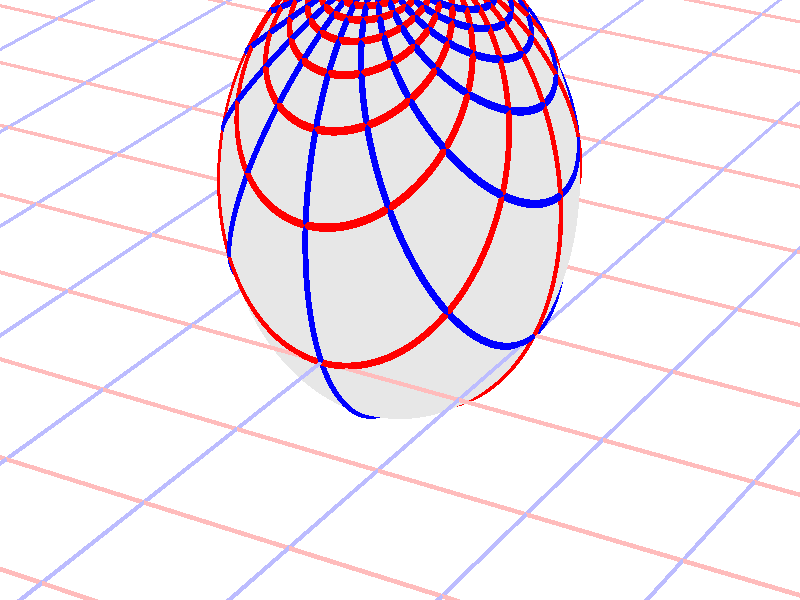 #version 3.7;
global_settings{assumed_gamma 1.0}
camera{perspective location <16.275953626987476496879026, 9.396926207859083390872001, 6.840402866513374036117057> right <0.133333333333333331482962, -0.230940107675850353485814, -0.000000000000000000000000> up <-0.044429719908903583802662, -0.025651510749425152774217, 0.140953893117886280839102> direction <0.813797681349373802639491, 0.469846310392954158441370, 0.342020143325668712908083> sky <-0.296198132726023855010311, -0.171010071662834328698466, 0.939692620785908427905042> look_at <15.462155945638102139128023, 8.927079897466128954874875, 6.498382723187705600764730>}
light_source{<16.275953626987476496879026, 9.396926207859083390872001, 6.840402866513374036117057> rgb<1.0,1.0,1.0>}
background{rgb<1,1,1>}
union{object{sphere{<0.000000000000000000000000, 0.000000000000000000000000, 0.634633325049697827324735>,1.184381466109477587522747} pigment{rgbft<0.8,0.8,0.8,0.2,0.2>}}object{union{cylinder{<-50.000000000000000000000000, 50.000000000000000000000000, 0.000000000000000000000000>,<-50.000000000000000000000000, -50.000000000000000000000000, 0.000000000000000000000000>,0.010000000000000000208167}cylinder{<-49.000000000000000000000000, 50.000000000000000000000000, 0.000000000000000000000000>,<-49.000000000000000000000000, -50.000000000000000000000000, 0.000000000000000000000000>,0.010000000000000000208167}cylinder{<-48.000000000000000000000000, 50.000000000000000000000000, 0.000000000000000000000000>,<-48.000000000000000000000000, -50.000000000000000000000000, 0.000000000000000000000000>,0.010000000000000000208167}cylinder{<-47.000000000000000000000000, 50.000000000000000000000000, 0.000000000000000000000000>,<-47.000000000000000000000000, -50.000000000000000000000000, 0.000000000000000000000000>,0.010000000000000000208167}cylinder{<-46.000000000000000000000000, 50.000000000000000000000000, 0.000000000000000000000000>,<-46.000000000000000000000000, -50.000000000000000000000000, 0.000000000000000000000000>,0.010000000000000000208167}cylinder{<-45.000000000000000000000000, 50.000000000000000000000000, 0.000000000000000000000000>,<-45.000000000000000000000000, -50.000000000000000000000000, 0.000000000000000000000000>,0.010000000000000000208167}cylinder{<-44.000000000000000000000000, 50.000000000000000000000000, 0.000000000000000000000000>,<-44.000000000000000000000000, -50.000000000000000000000000, 0.000000000000000000000000>,0.010000000000000000208167}cylinder{<-43.000000000000000000000000, 50.000000000000000000000000, 0.000000000000000000000000>,<-43.000000000000000000000000, -50.000000000000000000000000, 0.000000000000000000000000>,0.010000000000000000208167}cylinder{<-42.000000000000000000000000, 50.000000000000000000000000, 0.000000000000000000000000>,<-42.000000000000000000000000, -50.000000000000000000000000, 0.000000000000000000000000>,0.010000000000000000208167}cylinder{<-41.000000000000000000000000, 50.000000000000000000000000, 0.000000000000000000000000>,<-41.000000000000000000000000, -50.000000000000000000000000, 0.000000000000000000000000>,0.010000000000000000208167}cylinder{<-40.000000000000000000000000, 50.000000000000000000000000, 0.000000000000000000000000>,<-40.000000000000000000000000, -50.000000000000000000000000, 0.000000000000000000000000>,0.010000000000000000208167}cylinder{<-39.000000000000000000000000, 50.000000000000000000000000, 0.000000000000000000000000>,<-39.000000000000000000000000, -50.000000000000000000000000, 0.000000000000000000000000>,0.010000000000000000208167}cylinder{<-38.000000000000000000000000, 50.000000000000000000000000, 0.000000000000000000000000>,<-38.000000000000000000000000, -50.000000000000000000000000, 0.000000000000000000000000>,0.010000000000000000208167}cylinder{<-37.000000000000000000000000, 50.000000000000000000000000, 0.000000000000000000000000>,<-37.000000000000000000000000, -50.000000000000000000000000, 0.000000000000000000000000>,0.010000000000000000208167}cylinder{<-36.000000000000000000000000, 50.000000000000000000000000, 0.000000000000000000000000>,<-36.000000000000000000000000, -50.000000000000000000000000, 0.000000000000000000000000>,0.010000000000000000208167}cylinder{<-35.000000000000000000000000, 50.000000000000000000000000, 0.000000000000000000000000>,<-35.000000000000000000000000, -50.000000000000000000000000, 0.000000000000000000000000>,0.010000000000000000208167}cylinder{<-34.000000000000000000000000, 50.000000000000000000000000, 0.000000000000000000000000>,<-34.000000000000000000000000, -50.000000000000000000000000, 0.000000000000000000000000>,0.010000000000000000208167}cylinder{<-33.000000000000000000000000, 50.000000000000000000000000, 0.000000000000000000000000>,<-33.000000000000000000000000, -50.000000000000000000000000, 0.000000000000000000000000>,0.010000000000000000208167}cylinder{<-32.000000000000000000000000, 50.000000000000000000000000, 0.000000000000000000000000>,<-32.000000000000000000000000, -50.000000000000000000000000, 0.000000000000000000000000>,0.010000000000000000208167}cylinder{<-31.000000000000000000000000, 50.000000000000000000000000, 0.000000000000000000000000>,<-31.000000000000000000000000, -50.000000000000000000000000, 0.000000000000000000000000>,0.010000000000000000208167}cylinder{<-30.000000000000000000000000, 50.000000000000000000000000, 0.000000000000000000000000>,<-30.000000000000000000000000, -50.000000000000000000000000, 0.000000000000000000000000>,0.010000000000000000208167}cylinder{<-29.000000000000000000000000, 50.000000000000000000000000, 0.000000000000000000000000>,<-29.000000000000000000000000, -50.000000000000000000000000, 0.000000000000000000000000>,0.010000000000000000208167}cylinder{<-28.000000000000000000000000, 50.000000000000000000000000, 0.000000000000000000000000>,<-28.000000000000000000000000, -50.000000000000000000000000, 0.000000000000000000000000>,0.010000000000000000208167}cylinder{<-27.000000000000000000000000, 50.000000000000000000000000, 0.000000000000000000000000>,<-27.000000000000000000000000, -50.000000000000000000000000, 0.000000000000000000000000>,0.010000000000000000208167}cylinder{<-26.000000000000000000000000, 50.000000000000000000000000, 0.000000000000000000000000>,<-26.000000000000000000000000, -50.000000000000000000000000, 0.000000000000000000000000>,0.010000000000000000208167}cylinder{<-25.000000000000000000000000, 50.000000000000000000000000, 0.000000000000000000000000>,<-25.000000000000000000000000, -50.000000000000000000000000, 0.000000000000000000000000>,0.010000000000000000208167}cylinder{<-24.000000000000000000000000, 50.000000000000000000000000, 0.000000000000000000000000>,<-24.000000000000000000000000, -50.000000000000000000000000, 0.000000000000000000000000>,0.010000000000000000208167}cylinder{<-23.000000000000000000000000, 50.000000000000000000000000, 0.000000000000000000000000>,<-23.000000000000000000000000, -50.000000000000000000000000, 0.000000000000000000000000>,0.010000000000000000208167}cylinder{<-22.000000000000000000000000, 50.000000000000000000000000, 0.000000000000000000000000>,<-22.000000000000000000000000, -50.000000000000000000000000, 0.000000000000000000000000>,0.010000000000000000208167}cylinder{<-21.000000000000000000000000, 50.000000000000000000000000, 0.000000000000000000000000>,<-21.000000000000000000000000, -50.000000000000000000000000, 0.000000000000000000000000>,0.010000000000000000208167}cylinder{<-20.000000000000000000000000, 50.000000000000000000000000, 0.000000000000000000000000>,<-20.000000000000000000000000, -50.000000000000000000000000, 0.000000000000000000000000>,0.010000000000000000208167}cylinder{<-19.000000000000000000000000, 50.000000000000000000000000, 0.000000000000000000000000>,<-19.000000000000000000000000, -50.000000000000000000000000, 0.000000000000000000000000>,0.010000000000000000208167}cylinder{<-18.000000000000000000000000, 50.000000000000000000000000, 0.000000000000000000000000>,<-18.000000000000000000000000, -50.000000000000000000000000, 0.000000000000000000000000>,0.010000000000000000208167}cylinder{<-17.000000000000000000000000, 50.000000000000000000000000, 0.000000000000000000000000>,<-17.000000000000000000000000, -50.000000000000000000000000, 0.000000000000000000000000>,0.010000000000000000208167}cylinder{<-16.000000000000000000000000, 50.000000000000000000000000, 0.000000000000000000000000>,<-16.000000000000000000000000, -50.000000000000000000000000, 0.000000000000000000000000>,0.010000000000000000208167}cylinder{<-15.000000000000000000000000, 50.000000000000000000000000, 0.000000000000000000000000>,<-15.000000000000000000000000, -50.000000000000000000000000, 0.000000000000000000000000>,0.010000000000000000208167}cylinder{<-14.000000000000000000000000, 50.000000000000000000000000, 0.000000000000000000000000>,<-14.000000000000000000000000, -50.000000000000000000000000, 0.000000000000000000000000>,0.010000000000000000208167}cylinder{<-13.000000000000000000000000, 50.000000000000000000000000, 0.000000000000000000000000>,<-13.000000000000000000000000, -50.000000000000000000000000, 0.000000000000000000000000>,0.010000000000000000208167}cylinder{<-12.000000000000000000000000, 50.000000000000000000000000, 0.000000000000000000000000>,<-12.000000000000000000000000, -50.000000000000000000000000, 0.000000000000000000000000>,0.010000000000000000208167}cylinder{<-11.000000000000000000000000, 50.000000000000000000000000, 0.000000000000000000000000>,<-11.000000000000000000000000, -50.000000000000000000000000, 0.000000000000000000000000>,0.010000000000000000208167}cylinder{<-10.000000000000000000000000, 50.000000000000000000000000, 0.000000000000000000000000>,<-10.000000000000000000000000, -50.000000000000000000000000, 0.000000000000000000000000>,0.010000000000000000208167}cylinder{<-9.000000000000000000000000, 50.000000000000000000000000, 0.000000000000000000000000>,<-9.000000000000000000000000, -50.000000000000000000000000, 0.000000000000000000000000>,0.010000000000000000208167}cylinder{<-8.000000000000000000000000, 50.000000000000000000000000, 0.000000000000000000000000>,<-8.000000000000000000000000, -50.000000000000000000000000, 0.000000000000000000000000>,0.010000000000000000208167}cylinder{<-7.000000000000000000000000, 50.000000000000000000000000, 0.000000000000000000000000>,<-7.000000000000000000000000, -50.000000000000000000000000, 0.000000000000000000000000>,0.010000000000000000208167}cylinder{<-6.000000000000000000000000, 50.000000000000000000000000, 0.000000000000000000000000>,<-6.000000000000000000000000, -50.000000000000000000000000, 0.000000000000000000000000>,0.010000000000000000208167}cylinder{<-5.000000000000000000000000, 50.000000000000000000000000, 0.000000000000000000000000>,<-5.000000000000000000000000, -50.000000000000000000000000, 0.000000000000000000000000>,0.010000000000000000208167}cylinder{<-4.000000000000000000000000, 50.000000000000000000000000, 0.000000000000000000000000>,<-4.000000000000000000000000, -50.000000000000000000000000, 0.000000000000000000000000>,0.010000000000000000208167}cylinder{<-3.000000000000000000000000, 50.000000000000000000000000, 0.000000000000000000000000>,<-3.000000000000000000000000, -50.000000000000000000000000, 0.000000000000000000000000>,0.010000000000000000208167}cylinder{<-2.000000000000000000000000, 50.000000000000000000000000, 0.000000000000000000000000>,<-2.000000000000000000000000, -50.000000000000000000000000, 0.000000000000000000000000>,0.010000000000000000208167}cylinder{<-1.000000000000000000000000, 50.000000000000000000000000, 0.000000000000000000000000>,<-1.000000000000000000000000, -50.000000000000000000000000, 0.000000000000000000000000>,0.010000000000000000208167}cylinder{<0.000000000000000000000000, 50.000000000000000000000000, 0.000000000000000000000000>,<0.000000000000000000000000, -50.000000000000000000000000, 0.000000000000000000000000>,0.010000000000000000208167}cylinder{<1.000000000000000000000000, 50.000000000000000000000000, 0.000000000000000000000000>,<1.000000000000000000000000, -50.000000000000000000000000, 0.000000000000000000000000>,0.010000000000000000208167}cylinder{<2.000000000000000000000000, 50.000000000000000000000000, 0.000000000000000000000000>,<2.000000000000000000000000, -50.000000000000000000000000, 0.000000000000000000000000>,0.010000000000000000208167}cylinder{<3.000000000000000000000000, 50.000000000000000000000000, 0.000000000000000000000000>,<3.000000000000000000000000, -50.000000000000000000000000, 0.000000000000000000000000>,0.010000000000000000208167}cylinder{<4.000000000000000000000000, 50.000000000000000000000000, 0.000000000000000000000000>,<4.000000000000000000000000, -50.000000000000000000000000, 0.000000000000000000000000>,0.010000000000000000208167}cylinder{<5.000000000000000000000000, 50.000000000000000000000000, 0.000000000000000000000000>,<5.000000000000000000000000, -50.000000000000000000000000, 0.000000000000000000000000>,0.010000000000000000208167}cylinder{<6.000000000000000000000000, 50.000000000000000000000000, 0.000000000000000000000000>,<6.000000000000000000000000, -50.000000000000000000000000, 0.000000000000000000000000>,0.010000000000000000208167}cylinder{<7.000000000000000000000000, 50.000000000000000000000000, 0.000000000000000000000000>,<7.000000000000000000000000, -50.000000000000000000000000, 0.000000000000000000000000>,0.010000000000000000208167}cylinder{<8.000000000000000000000000, 50.000000000000000000000000, 0.000000000000000000000000>,<8.000000000000000000000000, -50.000000000000000000000000, 0.000000000000000000000000>,0.010000000000000000208167}cylinder{<9.000000000000000000000000, 50.000000000000000000000000, 0.000000000000000000000000>,<9.000000000000000000000000, -50.000000000000000000000000, 0.000000000000000000000000>,0.010000000000000000208167}cylinder{<10.000000000000000000000000, 50.000000000000000000000000, 0.000000000000000000000000>,<10.000000000000000000000000, -50.000000000000000000000000, 0.000000000000000000000000>,0.010000000000000000208167}cylinder{<11.000000000000000000000000, 50.000000000000000000000000, 0.000000000000000000000000>,<11.000000000000000000000000, -50.000000000000000000000000, 0.000000000000000000000000>,0.010000000000000000208167}cylinder{<12.000000000000000000000000, 50.000000000000000000000000, 0.000000000000000000000000>,<12.000000000000000000000000, -50.000000000000000000000000, 0.000000000000000000000000>,0.010000000000000000208167}cylinder{<13.000000000000000000000000, 50.000000000000000000000000, 0.000000000000000000000000>,<13.000000000000000000000000, -50.000000000000000000000000, 0.000000000000000000000000>,0.010000000000000000208167}cylinder{<14.000000000000000000000000, 50.000000000000000000000000, 0.000000000000000000000000>,<14.000000000000000000000000, -50.000000000000000000000000, 0.000000000000000000000000>,0.010000000000000000208167}cylinder{<15.000000000000000000000000, 50.000000000000000000000000, 0.000000000000000000000000>,<15.000000000000000000000000, -50.000000000000000000000000, 0.000000000000000000000000>,0.010000000000000000208167}cylinder{<16.000000000000000000000000, 50.000000000000000000000000, 0.000000000000000000000000>,<16.000000000000000000000000, -50.000000000000000000000000, 0.000000000000000000000000>,0.010000000000000000208167}cylinder{<17.000000000000000000000000, 50.000000000000000000000000, 0.000000000000000000000000>,<17.000000000000000000000000, -50.000000000000000000000000, 0.000000000000000000000000>,0.010000000000000000208167}cylinder{<18.000000000000000000000000, 50.000000000000000000000000, 0.000000000000000000000000>,<18.000000000000000000000000, -50.000000000000000000000000, 0.000000000000000000000000>,0.010000000000000000208167}cylinder{<19.000000000000000000000000, 50.000000000000000000000000, 0.000000000000000000000000>,<19.000000000000000000000000, -50.000000000000000000000000, 0.000000000000000000000000>,0.010000000000000000208167}cylinder{<20.000000000000000000000000, 50.000000000000000000000000, 0.000000000000000000000000>,<20.000000000000000000000000, -50.000000000000000000000000, 0.000000000000000000000000>,0.010000000000000000208167}cylinder{<21.000000000000000000000000, 50.000000000000000000000000, 0.000000000000000000000000>,<21.000000000000000000000000, -50.000000000000000000000000, 0.000000000000000000000000>,0.010000000000000000208167}cylinder{<22.000000000000000000000000, 50.000000000000000000000000, 0.000000000000000000000000>,<22.000000000000000000000000, -50.000000000000000000000000, 0.000000000000000000000000>,0.010000000000000000208167}cylinder{<23.000000000000000000000000, 50.000000000000000000000000, 0.000000000000000000000000>,<23.000000000000000000000000, -50.000000000000000000000000, 0.000000000000000000000000>,0.010000000000000000208167}cylinder{<24.000000000000000000000000, 50.000000000000000000000000, 0.000000000000000000000000>,<24.000000000000000000000000, -50.000000000000000000000000, 0.000000000000000000000000>,0.010000000000000000208167}cylinder{<25.000000000000000000000000, 50.000000000000000000000000, 0.000000000000000000000000>,<25.000000000000000000000000, -50.000000000000000000000000, 0.000000000000000000000000>,0.010000000000000000208167}cylinder{<26.000000000000000000000000, 50.000000000000000000000000, 0.000000000000000000000000>,<26.000000000000000000000000, -50.000000000000000000000000, 0.000000000000000000000000>,0.010000000000000000208167}cylinder{<27.000000000000000000000000, 50.000000000000000000000000, 0.000000000000000000000000>,<27.000000000000000000000000, -50.000000000000000000000000, 0.000000000000000000000000>,0.010000000000000000208167}cylinder{<28.000000000000000000000000, 50.000000000000000000000000, 0.000000000000000000000000>,<28.000000000000000000000000, -50.000000000000000000000000, 0.000000000000000000000000>,0.010000000000000000208167}cylinder{<29.000000000000000000000000, 50.000000000000000000000000, 0.000000000000000000000000>,<29.000000000000000000000000, -50.000000000000000000000000, 0.000000000000000000000000>,0.010000000000000000208167}cylinder{<30.000000000000000000000000, 50.000000000000000000000000, 0.000000000000000000000000>,<30.000000000000000000000000, -50.000000000000000000000000, 0.000000000000000000000000>,0.010000000000000000208167}cylinder{<31.000000000000000000000000, 50.000000000000000000000000, 0.000000000000000000000000>,<31.000000000000000000000000, -50.000000000000000000000000, 0.000000000000000000000000>,0.010000000000000000208167}cylinder{<32.000000000000000000000000, 50.000000000000000000000000, 0.000000000000000000000000>,<32.000000000000000000000000, -50.000000000000000000000000, 0.000000000000000000000000>,0.010000000000000000208167}cylinder{<33.000000000000000000000000, 50.000000000000000000000000, 0.000000000000000000000000>,<33.000000000000000000000000, -50.000000000000000000000000, 0.000000000000000000000000>,0.010000000000000000208167}cylinder{<34.000000000000000000000000, 50.000000000000000000000000, 0.000000000000000000000000>,<34.000000000000000000000000, -50.000000000000000000000000, 0.000000000000000000000000>,0.010000000000000000208167}cylinder{<35.000000000000000000000000, 50.000000000000000000000000, 0.000000000000000000000000>,<35.000000000000000000000000, -50.000000000000000000000000, 0.000000000000000000000000>,0.010000000000000000208167}cylinder{<36.000000000000000000000000, 50.000000000000000000000000, 0.000000000000000000000000>,<36.000000000000000000000000, -50.000000000000000000000000, 0.000000000000000000000000>,0.010000000000000000208167}cylinder{<37.000000000000000000000000, 50.000000000000000000000000, 0.000000000000000000000000>,<37.000000000000000000000000, -50.000000000000000000000000, 0.000000000000000000000000>,0.010000000000000000208167}cylinder{<38.000000000000000000000000, 50.000000000000000000000000, 0.000000000000000000000000>,<38.000000000000000000000000, -50.000000000000000000000000, 0.000000000000000000000000>,0.010000000000000000208167}cylinder{<39.000000000000000000000000, 50.000000000000000000000000, 0.000000000000000000000000>,<39.000000000000000000000000, -50.000000000000000000000000, 0.000000000000000000000000>,0.010000000000000000208167}cylinder{<40.000000000000000000000000, 50.000000000000000000000000, 0.000000000000000000000000>,<40.000000000000000000000000, -50.000000000000000000000000, 0.000000000000000000000000>,0.010000000000000000208167}cylinder{<41.000000000000000000000000, 50.000000000000000000000000, 0.000000000000000000000000>,<41.000000000000000000000000, -50.000000000000000000000000, 0.000000000000000000000000>,0.010000000000000000208167}cylinder{<42.000000000000000000000000, 50.000000000000000000000000, 0.000000000000000000000000>,<42.000000000000000000000000, -50.000000000000000000000000, 0.000000000000000000000000>,0.010000000000000000208167}cylinder{<43.000000000000000000000000, 50.000000000000000000000000, 0.000000000000000000000000>,<43.000000000000000000000000, -50.000000000000000000000000, 0.000000000000000000000000>,0.010000000000000000208167}cylinder{<44.000000000000000000000000, 50.000000000000000000000000, 0.000000000000000000000000>,<44.000000000000000000000000, -50.000000000000000000000000, 0.000000000000000000000000>,0.010000000000000000208167}cylinder{<45.000000000000000000000000, 50.000000000000000000000000, 0.000000000000000000000000>,<45.000000000000000000000000, -50.000000000000000000000000, 0.000000000000000000000000>,0.010000000000000000208167}cylinder{<46.000000000000000000000000, 50.000000000000000000000000, 0.000000000000000000000000>,<46.000000000000000000000000, -50.000000000000000000000000, 0.000000000000000000000000>,0.010000000000000000208167}cylinder{<47.000000000000000000000000, 50.000000000000000000000000, 0.000000000000000000000000>,<47.000000000000000000000000, -50.000000000000000000000000, 0.000000000000000000000000>,0.010000000000000000208167}cylinder{<48.000000000000000000000000, 50.000000000000000000000000, 0.000000000000000000000000>,<48.000000000000000000000000, -50.000000000000000000000000, 0.000000000000000000000000>,0.010000000000000000208167}cylinder{<49.000000000000000000000000, 50.000000000000000000000000, 0.000000000000000000000000>,<49.000000000000000000000000, -50.000000000000000000000000, 0.000000000000000000000000>,0.010000000000000000208167}cylinder{<50.000000000000000000000000, 50.000000000000000000000000, 0.000000000000000000000000>,<50.000000000000000000000000, -50.000000000000000000000000, 0.000000000000000000000000>,0.010000000000000000208167}} pigment{rgb<1.0,0.5,0.5>}}object{union{cylinder{<50.000000000000000000000000, -50.000000000000000000000000, 0.000000000000000000000000>,<-50.000000000000000000000000, -50.000000000000000000000000, 0.000000000000000000000000>,0.010000000000000000208167}cylinder{<50.000000000000000000000000, -49.000000000000000000000000, 0.000000000000000000000000>,<-50.000000000000000000000000, -49.000000000000000000000000, 0.000000000000000000000000>,0.010000000000000000208167}cylinder{<50.000000000000000000000000, -48.000000000000000000000000, 0.000000000000000000000000>,<-50.000000000000000000000000, -48.000000000000000000000000, 0.000000000000000000000000>,0.010000000000000000208167}cylinder{<50.000000000000000000000000, -47.000000000000000000000000, 0.000000000000000000000000>,<-50.000000000000000000000000, -47.000000000000000000000000, 0.000000000000000000000000>,0.010000000000000000208167}cylinder{<50.000000000000000000000000, -46.000000000000000000000000, 0.000000000000000000000000>,<-50.000000000000000000000000, -46.000000000000000000000000, 0.000000000000000000000000>,0.010000000000000000208167}cylinder{<50.000000000000000000000000, -45.000000000000000000000000, 0.000000000000000000000000>,<-50.000000000000000000000000, -45.000000000000000000000000, 0.000000000000000000000000>,0.010000000000000000208167}cylinder{<50.000000000000000000000000, -44.000000000000000000000000, 0.000000000000000000000000>,<-50.000000000000000000000000, -44.000000000000000000000000, 0.000000000000000000000000>,0.010000000000000000208167}cylinder{<50.000000000000000000000000, -43.000000000000000000000000, 0.000000000000000000000000>,<-50.000000000000000000000000, -43.000000000000000000000000, 0.000000000000000000000000>,0.010000000000000000208167}cylinder{<50.000000000000000000000000, -42.000000000000000000000000, 0.000000000000000000000000>,<-50.000000000000000000000000, -42.000000000000000000000000, 0.000000000000000000000000>,0.010000000000000000208167}cylinder{<50.000000000000000000000000, -41.000000000000000000000000, 0.000000000000000000000000>,<-50.000000000000000000000000, -41.000000000000000000000000, 0.000000000000000000000000>,0.010000000000000000208167}cylinder{<50.000000000000000000000000, -40.000000000000000000000000, 0.000000000000000000000000>,<-50.000000000000000000000000, -40.000000000000000000000000, 0.000000000000000000000000>,0.010000000000000000208167}cylinder{<50.000000000000000000000000, -39.000000000000000000000000, 0.000000000000000000000000>,<-50.000000000000000000000000, -39.000000000000000000000000, 0.000000000000000000000000>,0.010000000000000000208167}cylinder{<50.000000000000000000000000, -38.000000000000000000000000, 0.000000000000000000000000>,<-50.000000000000000000000000, -38.000000000000000000000000, 0.000000000000000000000000>,0.010000000000000000208167}cylinder{<50.000000000000000000000000, -37.000000000000000000000000, 0.000000000000000000000000>,<-50.000000000000000000000000, -37.000000000000000000000000, 0.000000000000000000000000>,0.010000000000000000208167}cylinder{<50.000000000000000000000000, -36.000000000000000000000000, 0.000000000000000000000000>,<-50.000000000000000000000000, -36.000000000000000000000000, 0.000000000000000000000000>,0.010000000000000000208167}cylinder{<50.000000000000000000000000, -35.000000000000000000000000, 0.000000000000000000000000>,<-50.000000000000000000000000, -35.000000000000000000000000, 0.000000000000000000000000>,0.010000000000000000208167}cylinder{<50.000000000000000000000000, -34.000000000000000000000000, 0.000000000000000000000000>,<-50.000000000000000000000000, -34.000000000000000000000000, 0.000000000000000000000000>,0.010000000000000000208167}cylinder{<50.000000000000000000000000, -33.000000000000000000000000, 0.000000000000000000000000>,<-50.000000000000000000000000, -33.000000000000000000000000, 0.000000000000000000000000>,0.010000000000000000208167}cylinder{<50.000000000000000000000000, -32.000000000000000000000000, 0.000000000000000000000000>,<-50.000000000000000000000000, -32.000000000000000000000000, 0.000000000000000000000000>,0.010000000000000000208167}cylinder{<50.000000000000000000000000, -31.000000000000000000000000, 0.000000000000000000000000>,<-50.000000000000000000000000, -31.000000000000000000000000, 0.000000000000000000000000>,0.010000000000000000208167}cylinder{<50.000000000000000000000000, -30.000000000000000000000000, 0.000000000000000000000000>,<-50.000000000000000000000000, -30.000000000000000000000000, 0.000000000000000000000000>,0.010000000000000000208167}cylinder{<50.000000000000000000000000, -29.000000000000000000000000, 0.000000000000000000000000>,<-50.000000000000000000000000, -29.000000000000000000000000, 0.000000000000000000000000>,0.010000000000000000208167}cylinder{<50.000000000000000000000000, -28.000000000000000000000000, 0.000000000000000000000000>,<-50.000000000000000000000000, -28.000000000000000000000000, 0.000000000000000000000000>,0.010000000000000000208167}cylinder{<50.000000000000000000000000, -27.000000000000000000000000, 0.000000000000000000000000>,<-50.000000000000000000000000, -27.000000000000000000000000, 0.000000000000000000000000>,0.010000000000000000208167}cylinder{<50.000000000000000000000000, -26.000000000000000000000000, 0.000000000000000000000000>,<-50.000000000000000000000000, -26.000000000000000000000000, 0.000000000000000000000000>,0.010000000000000000208167}cylinder{<50.000000000000000000000000, -25.000000000000000000000000, 0.000000000000000000000000>,<-50.000000000000000000000000, -25.000000000000000000000000, 0.000000000000000000000000>,0.010000000000000000208167}cylinder{<50.000000000000000000000000, -24.000000000000000000000000, 0.000000000000000000000000>,<-50.000000000000000000000000, -24.000000000000000000000000, 0.000000000000000000000000>,0.010000000000000000208167}cylinder{<50.000000000000000000000000, -23.000000000000000000000000, 0.000000000000000000000000>,<-50.000000000000000000000000, -23.000000000000000000000000, 0.000000000000000000000000>,0.010000000000000000208167}cylinder{<50.000000000000000000000000, -22.000000000000000000000000, 0.000000000000000000000000>,<-50.000000000000000000000000, -22.000000000000000000000000, 0.000000000000000000000000>,0.010000000000000000208167}cylinder{<50.000000000000000000000000, -21.000000000000000000000000, 0.000000000000000000000000>,<-50.000000000000000000000000, -21.000000000000000000000000, 0.000000000000000000000000>,0.010000000000000000208167}cylinder{<50.000000000000000000000000, -20.000000000000000000000000, 0.000000000000000000000000>,<-50.000000000000000000000000, -20.000000000000000000000000, 0.000000000000000000000000>,0.010000000000000000208167}cylinder{<50.000000000000000000000000, -19.000000000000000000000000, 0.000000000000000000000000>,<-50.000000000000000000000000, -19.000000000000000000000000, 0.000000000000000000000000>,0.010000000000000000208167}cylinder{<50.000000000000000000000000, -18.000000000000000000000000, 0.000000000000000000000000>,<-50.000000000000000000000000, -18.000000000000000000000000, 0.000000000000000000000000>,0.010000000000000000208167}cylinder{<50.000000000000000000000000, -17.000000000000000000000000, 0.000000000000000000000000>,<-50.000000000000000000000000, -17.000000000000000000000000, 0.000000000000000000000000>,0.010000000000000000208167}cylinder{<50.000000000000000000000000, -16.000000000000000000000000, 0.000000000000000000000000>,<-50.000000000000000000000000, -16.000000000000000000000000, 0.000000000000000000000000>,0.010000000000000000208167}cylinder{<50.000000000000000000000000, -15.000000000000000000000000, 0.000000000000000000000000>,<-50.000000000000000000000000, -15.000000000000000000000000, 0.000000000000000000000000>,0.010000000000000000208167}cylinder{<50.000000000000000000000000, -14.000000000000000000000000, 0.000000000000000000000000>,<-50.000000000000000000000000, -14.000000000000000000000000, 0.000000000000000000000000>,0.010000000000000000208167}cylinder{<50.000000000000000000000000, -13.000000000000000000000000, 0.000000000000000000000000>,<-50.000000000000000000000000, -13.000000000000000000000000, 0.000000000000000000000000>,0.010000000000000000208167}cylinder{<50.000000000000000000000000, -12.000000000000000000000000, 0.000000000000000000000000>,<-50.000000000000000000000000, -12.000000000000000000000000, 0.000000000000000000000000>,0.010000000000000000208167}cylinder{<50.000000000000000000000000, -11.000000000000000000000000, 0.000000000000000000000000>,<-50.000000000000000000000000, -11.000000000000000000000000, 0.000000000000000000000000>,0.010000000000000000208167}cylinder{<50.000000000000000000000000, -10.000000000000000000000000, 0.000000000000000000000000>,<-50.000000000000000000000000, -10.000000000000000000000000, 0.000000000000000000000000>,0.010000000000000000208167}cylinder{<50.000000000000000000000000, -9.000000000000000000000000, 0.000000000000000000000000>,<-50.000000000000000000000000, -9.000000000000000000000000, 0.000000000000000000000000>,0.010000000000000000208167}cylinder{<50.000000000000000000000000, -8.000000000000000000000000, 0.000000000000000000000000>,<-50.000000000000000000000000, -8.000000000000000000000000, 0.000000000000000000000000>,0.010000000000000000208167}cylinder{<50.000000000000000000000000, -7.000000000000000000000000, 0.000000000000000000000000>,<-50.000000000000000000000000, -7.000000000000000000000000, 0.000000000000000000000000>,0.010000000000000000208167}cylinder{<50.000000000000000000000000, -6.000000000000000000000000, 0.000000000000000000000000>,<-50.000000000000000000000000, -6.000000000000000000000000, 0.000000000000000000000000>,0.010000000000000000208167}cylinder{<50.000000000000000000000000, -5.000000000000000000000000, 0.000000000000000000000000>,<-50.000000000000000000000000, -5.000000000000000000000000, 0.000000000000000000000000>,0.010000000000000000208167}cylinder{<50.000000000000000000000000, -4.000000000000000000000000, 0.000000000000000000000000>,<-50.000000000000000000000000, -4.000000000000000000000000, 0.000000000000000000000000>,0.010000000000000000208167}cylinder{<50.000000000000000000000000, -3.000000000000000000000000, 0.000000000000000000000000>,<-50.000000000000000000000000, -3.000000000000000000000000, 0.000000000000000000000000>,0.010000000000000000208167}cylinder{<50.000000000000000000000000, -2.000000000000000000000000, 0.000000000000000000000000>,<-50.000000000000000000000000, -2.000000000000000000000000, 0.000000000000000000000000>,0.010000000000000000208167}cylinder{<50.000000000000000000000000, -1.000000000000000000000000, 0.000000000000000000000000>,<-50.000000000000000000000000, -1.000000000000000000000000, 0.000000000000000000000000>,0.010000000000000000208167}cylinder{<50.000000000000000000000000, 0.000000000000000000000000, 0.000000000000000000000000>,<-50.000000000000000000000000, 0.000000000000000000000000, 0.000000000000000000000000>,0.010000000000000000208167}cylinder{<50.000000000000000000000000, 1.000000000000000000000000, 0.000000000000000000000000>,<-50.000000000000000000000000, 1.000000000000000000000000, 0.000000000000000000000000>,0.010000000000000000208167}cylinder{<50.000000000000000000000000, 2.000000000000000000000000, 0.000000000000000000000000>,<-50.000000000000000000000000, 2.000000000000000000000000, 0.000000000000000000000000>,0.010000000000000000208167}cylinder{<50.000000000000000000000000, 3.000000000000000000000000, 0.000000000000000000000000>,<-50.000000000000000000000000, 3.000000000000000000000000, 0.000000000000000000000000>,0.010000000000000000208167}cylinder{<50.000000000000000000000000, 4.000000000000000000000000, 0.000000000000000000000000>,<-50.000000000000000000000000, 4.000000000000000000000000, 0.000000000000000000000000>,0.010000000000000000208167}cylinder{<50.000000000000000000000000, 5.000000000000000000000000, 0.000000000000000000000000>,<-50.000000000000000000000000, 5.000000000000000000000000, 0.000000000000000000000000>,0.010000000000000000208167}cylinder{<50.000000000000000000000000, 6.000000000000000000000000, 0.000000000000000000000000>,<-50.000000000000000000000000, 6.000000000000000000000000, 0.000000000000000000000000>,0.010000000000000000208167}cylinder{<50.000000000000000000000000, 7.000000000000000000000000, 0.000000000000000000000000>,<-50.000000000000000000000000, 7.000000000000000000000000, 0.000000000000000000000000>,0.010000000000000000208167}cylinder{<50.000000000000000000000000, 8.000000000000000000000000, 0.000000000000000000000000>,<-50.000000000000000000000000, 8.000000000000000000000000, 0.000000000000000000000000>,0.010000000000000000208167}cylinder{<50.000000000000000000000000, 9.000000000000000000000000, 0.000000000000000000000000>,<-50.000000000000000000000000, 9.000000000000000000000000, 0.000000000000000000000000>,0.010000000000000000208167}cylinder{<50.000000000000000000000000, 10.000000000000000000000000, 0.000000000000000000000000>,<-50.000000000000000000000000, 10.000000000000000000000000, 0.000000000000000000000000>,0.010000000000000000208167}cylinder{<50.000000000000000000000000, 11.000000000000000000000000, 0.000000000000000000000000>,<-50.000000000000000000000000, 11.000000000000000000000000, 0.000000000000000000000000>,0.010000000000000000208167}cylinder{<50.000000000000000000000000, 12.000000000000000000000000, 0.000000000000000000000000>,<-50.000000000000000000000000, 12.000000000000000000000000, 0.000000000000000000000000>,0.010000000000000000208167}cylinder{<50.000000000000000000000000, 13.000000000000000000000000, 0.000000000000000000000000>,<-50.000000000000000000000000, 13.000000000000000000000000, 0.000000000000000000000000>,0.010000000000000000208167}cylinder{<50.000000000000000000000000, 14.000000000000000000000000, 0.000000000000000000000000>,<-50.000000000000000000000000, 14.000000000000000000000000, 0.000000000000000000000000>,0.010000000000000000208167}cylinder{<50.000000000000000000000000, 15.000000000000000000000000, 0.000000000000000000000000>,<-50.000000000000000000000000, 15.000000000000000000000000, 0.000000000000000000000000>,0.010000000000000000208167}cylinder{<50.000000000000000000000000, 16.000000000000000000000000, 0.000000000000000000000000>,<-50.000000000000000000000000, 16.000000000000000000000000, 0.000000000000000000000000>,0.010000000000000000208167}cylinder{<50.000000000000000000000000, 17.000000000000000000000000, 0.000000000000000000000000>,<-50.000000000000000000000000, 17.000000000000000000000000, 0.000000000000000000000000>,0.010000000000000000208167}cylinder{<50.000000000000000000000000, 18.000000000000000000000000, 0.000000000000000000000000>,<-50.000000000000000000000000, 18.000000000000000000000000, 0.000000000000000000000000>,0.010000000000000000208167}cylinder{<50.000000000000000000000000, 19.000000000000000000000000, 0.000000000000000000000000>,<-50.000000000000000000000000, 19.000000000000000000000000, 0.000000000000000000000000>,0.010000000000000000208167}cylinder{<50.000000000000000000000000, 20.000000000000000000000000, 0.000000000000000000000000>,<-50.000000000000000000000000, 20.000000000000000000000000, 0.000000000000000000000000>,0.010000000000000000208167}cylinder{<50.000000000000000000000000, 21.000000000000000000000000, 0.000000000000000000000000>,<-50.000000000000000000000000, 21.000000000000000000000000, 0.000000000000000000000000>,0.010000000000000000208167}cylinder{<50.000000000000000000000000, 22.000000000000000000000000, 0.000000000000000000000000>,<-50.000000000000000000000000, 22.000000000000000000000000, 0.000000000000000000000000>,0.010000000000000000208167}cylinder{<50.000000000000000000000000, 23.000000000000000000000000, 0.000000000000000000000000>,<-50.000000000000000000000000, 23.000000000000000000000000, 0.000000000000000000000000>,0.010000000000000000208167}cylinder{<50.000000000000000000000000, 24.000000000000000000000000, 0.000000000000000000000000>,<-50.000000000000000000000000, 24.000000000000000000000000, 0.000000000000000000000000>,0.010000000000000000208167}cylinder{<50.000000000000000000000000, 25.000000000000000000000000, 0.000000000000000000000000>,<-50.000000000000000000000000, 25.000000000000000000000000, 0.000000000000000000000000>,0.010000000000000000208167}cylinder{<50.000000000000000000000000, 26.000000000000000000000000, 0.000000000000000000000000>,<-50.000000000000000000000000, 26.000000000000000000000000, 0.000000000000000000000000>,0.010000000000000000208167}cylinder{<50.000000000000000000000000, 27.000000000000000000000000, 0.000000000000000000000000>,<-50.000000000000000000000000, 27.000000000000000000000000, 0.000000000000000000000000>,0.010000000000000000208167}cylinder{<50.000000000000000000000000, 28.000000000000000000000000, 0.000000000000000000000000>,<-50.000000000000000000000000, 28.000000000000000000000000, 0.000000000000000000000000>,0.010000000000000000208167}cylinder{<50.000000000000000000000000, 29.000000000000000000000000, 0.000000000000000000000000>,<-50.000000000000000000000000, 29.000000000000000000000000, 0.000000000000000000000000>,0.010000000000000000208167}cylinder{<50.000000000000000000000000, 30.000000000000000000000000, 0.000000000000000000000000>,<-50.000000000000000000000000, 30.000000000000000000000000, 0.000000000000000000000000>,0.010000000000000000208167}cylinder{<50.000000000000000000000000, 31.000000000000000000000000, 0.000000000000000000000000>,<-50.000000000000000000000000, 31.000000000000000000000000, 0.000000000000000000000000>,0.010000000000000000208167}cylinder{<50.000000000000000000000000, 32.000000000000000000000000, 0.000000000000000000000000>,<-50.000000000000000000000000, 32.000000000000000000000000, 0.000000000000000000000000>,0.010000000000000000208167}cylinder{<50.000000000000000000000000, 33.000000000000000000000000, 0.000000000000000000000000>,<-50.000000000000000000000000, 33.000000000000000000000000, 0.000000000000000000000000>,0.010000000000000000208167}cylinder{<50.000000000000000000000000, 34.000000000000000000000000, 0.000000000000000000000000>,<-50.000000000000000000000000, 34.000000000000000000000000, 0.000000000000000000000000>,0.010000000000000000208167}cylinder{<50.000000000000000000000000, 35.000000000000000000000000, 0.000000000000000000000000>,<-50.000000000000000000000000, 35.000000000000000000000000, 0.000000000000000000000000>,0.010000000000000000208167}cylinder{<50.000000000000000000000000, 36.000000000000000000000000, 0.000000000000000000000000>,<-50.000000000000000000000000, 36.000000000000000000000000, 0.000000000000000000000000>,0.010000000000000000208167}cylinder{<50.000000000000000000000000, 37.000000000000000000000000, 0.000000000000000000000000>,<-50.000000000000000000000000, 37.000000000000000000000000, 0.000000000000000000000000>,0.010000000000000000208167}cylinder{<50.000000000000000000000000, 38.000000000000000000000000, 0.000000000000000000000000>,<-50.000000000000000000000000, 38.000000000000000000000000, 0.000000000000000000000000>,0.010000000000000000208167}cylinder{<50.000000000000000000000000, 39.000000000000000000000000, 0.000000000000000000000000>,<-50.000000000000000000000000, 39.000000000000000000000000, 0.000000000000000000000000>,0.010000000000000000208167}cylinder{<50.000000000000000000000000, 40.000000000000000000000000, 0.000000000000000000000000>,<-50.000000000000000000000000, 40.000000000000000000000000, 0.000000000000000000000000>,0.010000000000000000208167}cylinder{<50.000000000000000000000000, 41.000000000000000000000000, 0.000000000000000000000000>,<-50.000000000000000000000000, 41.000000000000000000000000, 0.000000000000000000000000>,0.010000000000000000208167}cylinder{<50.000000000000000000000000, 42.000000000000000000000000, 0.000000000000000000000000>,<-50.000000000000000000000000, 42.000000000000000000000000, 0.000000000000000000000000>,0.010000000000000000208167}cylinder{<50.000000000000000000000000, 43.000000000000000000000000, 0.000000000000000000000000>,<-50.000000000000000000000000, 43.000000000000000000000000, 0.000000000000000000000000>,0.010000000000000000208167}cylinder{<50.000000000000000000000000, 44.000000000000000000000000, 0.000000000000000000000000>,<-50.000000000000000000000000, 44.000000000000000000000000, 0.000000000000000000000000>,0.010000000000000000208167}cylinder{<50.000000000000000000000000, 45.000000000000000000000000, 0.000000000000000000000000>,<-50.000000000000000000000000, 45.000000000000000000000000, 0.000000000000000000000000>,0.010000000000000000208167}cylinder{<50.000000000000000000000000, 46.000000000000000000000000, 0.000000000000000000000000>,<-50.000000000000000000000000, 46.000000000000000000000000, 0.000000000000000000000000>,0.010000000000000000208167}cylinder{<50.000000000000000000000000, 47.000000000000000000000000, 0.000000000000000000000000>,<-50.000000000000000000000000, 47.000000000000000000000000, 0.000000000000000000000000>,0.010000000000000000208167}cylinder{<50.000000000000000000000000, 48.000000000000000000000000, 0.000000000000000000000000>,<-50.000000000000000000000000, 48.000000000000000000000000, 0.000000000000000000000000>,0.010000000000000000208167}cylinder{<50.000000000000000000000000, 49.000000000000000000000000, 0.000000000000000000000000>,<-50.000000000000000000000000, 49.000000000000000000000000, 0.000000000000000000000000>,0.010000000000000000208167}cylinder{<50.000000000000000000000000, 50.000000000000000000000000, 0.000000000000000000000000>,<-50.000000000000000000000000, 50.000000000000000000000000, 0.000000000000000000000000>,0.010000000000000000208167}} pigment{rgb<0.5,0.5,1.0>}}sphere{<0.000000000000000000000000, 0.000000000000000000000000, 1.819014791159175414847482>,0.050000000000000002775558}object{union{object{torus{0.043059662237261167594404,0.020000000000000000416334} matrix <0.999338893209503864589749, -0.000000000000000000000000, 0.036356244564090034465664, 0.036356244564090034465664, 0.000000000000000000000000, -0.999338893209503864589749, 0.000000000000000000000000, 1.000000000000000000000000, 0.000000000000000000000000, -0.043031195202159373824902, 0.000000000000000000000000, 1.817449303548136052555151>}object{torus{0.043937233568465010324910,0.020000000000000000416334} matrix <0.999311662051592386468712, -0.000000000000000000000000, 0.037097197841402161644364, 0.037097197841402161644364, 0.000000000000000000000000, -0.999311662051592386468712, 0.000000000000000000000000, 1.000000000000000000000000, 0.000000000000000000000000, -0.043906989903243008599443, 0.000000000000000000000000, 1.817384842912909581613690>}object{torus{0.044851293298977704115948,0.020000000000000000416334} matrix <0.999282713718482984432967, -0.000000000000000000000000, 0.037868959101411817091964, 0.037868959101411817091964, 0.000000000000000000000000, -0.999282713718482984432967, 0.000000000000000000000000, 1.000000000000000000000000, 0.000000000000000000000000, -0.044819122081605933249904, 0.000000000000000000000000, 1.817316319367521915140173>}object{torus{0.045804163718293058882303,0.020000000000000000416334} matrix <0.999251900794368985714300, -0.000000000000000000000000, 0.038673489095771312884509, 0.038673489095771312884509, 0.000000000000000000000000, -0.999251900794368985714300, 0.000000000000000000000000, 1.000000000000000000000000, 0.000000000000000000000000, -0.045769897659775043985420, 0.000000000000000000000000, 1.817243384333009803555115>}object{torus{0.046798368297179267216723,0.020000000000000000416334} matrix <0.999219059703541967465412, -0.000000000000000000000000, 0.039512918459276812066516, 0.039512918459276812066516, 0.000000000000000000000000, -0.999219059703541967465412, 0.000000000000000000000000, 1.000000000000000000000000, 0.000000000000000000000000, -0.046761821565551094093127, 0.000000000000000000000000, 1.817165651048425756286520>}object{torus{0.047836653937337110520378,0.020000000000000000416334} matrix <0.999184008539610202248582, -0.000000000000000000000000, 0.040389566458634722223575, 0.040389566458634722223575, 0.000000000000000000000000, -0.999184008539610202248582, 0.000000000000000000000000, 1.000000000000000000000000, 0.000000000000000000000000, -0.047797619636371670159836, 0.000000000000000000000000, 1.817082689446088084039843>}object{torus{0.048922016238037671631567,0.020000000000000000416334} matrix <0.999146544544269987753182, -0.000000000000000000000000, 0.041305962344986603407282, 0.041305962344986603407282, 0.000000000000000000000000, -0.999146544544269987753182, 0.000000000000000000000000, 1.000000000000000000000000, 0.000000000000000000000000, -0.048880263476409495371211, 0.000000000000000000000000, 1.816994020198747117333937>}object{torus{0.050057728266854589760371,0.020000000000000000416334} matrix <0.999106441173513548648089, -0.000000000000000000000000, 0.042264869638940688600925, 0.042264869638940688600925, 0.000000000000000000000000, -0.999106441173513548648089, 0.000000000000000000000000, 1.000000000000000000000000, 0.000000000000000000000000, -0.050012998741948665182289, 0.000000000000000000000000, 1.816899107799527346429613>}object{torus{0.051247373416377819954626,0.020000000000000000416334} matrix <0.999063444669966660427463, -0.000000000000000000000000, 0.043269313886175518601984, 0.043269313886175518601984, 0.000000000000000000000000, -0.999063444669966660427463, 0.000000000000000000000000, 1.000000000000000000000000, 0.000000000000000000000000, -0.051199377415738947516566, 0.000000000000000000000000, 1.816797352472991677885261>}object{torus{0.052494883037539068204591,0.020000000000000000416334} matrix <0.999017270046890892842839, -0.000000000000000000000000, 0.044322614409097439713836, 0.044322614409097439713836, 0.000000000000000000000000, -0.999017270046890892842839, 0.000000000000000000000000, 1.000000000000000000000000, 0.000000000000000000000000, -0.052443294743597282381309, 0.000000000000000000000000, 1.816688080699552898522597>}object{torus{0.053804579679574575379331,0.020000000000000000416334} matrix <0.998967596361281184869085, -0.000000000000000000000000, 0.045428420841631622639767, 0.045428420841631622639767, 0.000000000000000000000000, -0.998967596361281184869085, 0.000000000000000000000000, 1.000000000000000000000000, 0.000000000000000000000000, -0.053749031635760557978898, 0.000000000000000000000000, 1.816570534070332199050313>}object{torus{0.055181226935740429473398,0.020000000000000000416334} matrix <0.998914061134206554548598, -0.000000000000000000000000, 0.046590755181331447443149, 0.046590755181331447443149, 0.000000000000000000000000, -0.998914061134206554548598, 0.000000000000000000000000, 1.000000000000000000000000, 0.000000000000000000000000, -0.055121303496694765144959, 0.000000000000000000000000, 1.816443856123937550250957>}object{torus{0.056630087099858679444697,0.020000000000000000416334} matrix <0.998856253730508458765769, -0.000000000000000000000000, 0.047814060520458133429766, 0.047814060520458133429766, 0.000000000000000000000000, -0.998856253730508458765769, 0.000000000000000000000000, 1.000000000000000000000000, 0.000000000000000000000000, -0.056565316649034233509319, 0.000000000000000000000000, 1.816307076747411652917208>}object{torus{0.058156988099761053323533,0.020000000000000000416334} matrix <0.998793707480899017880915, -0.000000000000000000000000, 0.049103257494389561388370, 0.049103257494389561388370, 0.000000000000000000000000, -0.998793707480899017880915, 0.000000000000000000000000, 1.000000000000000000000000, 0.000000000000000000000000, -0.058086833760141599880544, 0.000000000000000000000000, 1.816159093597572216083336>}object{torus{0.059768401493173896332767,0.020000000000000000416334} matrix <0.998725890252974424221577, -0.000000000000000000000000, 0.050463810185160787313841, 0.050463810185160787313841, 0.000000000000000000000000, -0.998725890252974424221577, 0.000000000000000000000000, 1.000000000000000000000000, 0.000000000000000000000000, -0.059692249990246380730863, 0.000000000000000000000000, 1.815998649891236382813986>}object{torus{0.061471533717467934099243,0.020000000000000000416334} matrix <0.998652193122808284897474, -0.000000000000000000000000, 0.051901803157554680934194, 0.051901803157554680934194, 0.000000000000000000000000, -0.998652193122808284897474, 0.000000000000000000000000, 1.000000000000000000000000, 0.000000000000000000000000, -0.061388681961552005184046, 0.000000000000000000000000, 1.815824307716529917300363>}object{torus{0.063274433293483658968803,0.020000000000000000416334} matrix <0.998571916693721806090878, -0.000000000000000000000000, 0.053424031957787443403163, 0.053424031957787443403163, 0.000000000000000000000000, -0.998571916693721806090878, 0.000000000000000000000000, 1.000000000000000000000000, 0.000000000000000000000000, -0.063184072131556426321630, 0.000000000000000000000000, 1.815634415812992230598866>}object{torus{0.065186117329290624300420,0.020000000000000000416334} matrix <0.998484254485418554203591, -0.000000000000000000000000, 0.055038109930282366755172, 0.055038109930282366755172, 0.000000000000000000000000, -0.998484254485418554203591, 0.000000000000000000000000, 1.000000000000000000000000, 0.000000000000000000000000, -0.065087311764376890033112, 0.000000000000000000000000, 1.815427070467910741768947>}object{torus{0.067216721496991774231766,0.020000000000000000416334} matrix <0.998388272656278608074842, -0.000000000000000000000000, 0.056752594851800119979401, 0.056752594851800119979401, 0.000000000000000000000000, -0.998388272656278608074842, 0.000000000000000000000000, 1.000000000000000000000000, 0.000000000000000000000000, -0.067108386468966302329520, 0.000000000000000000000000, 1.815200067796666205666156>}object{torus{0.069377678715565244127461,0.020000000000000000416334} matrix <0.998282885104652129015790, -0.000000000000000000000000, 0.058577139799855980351051, 0.058577139799855980351051, 0.000000000000000000000000, -0.998282885104652129015790, 0.000000000000000000000000, 1.000000000000000000000000, 0.000000000000000000000000, -0.069258549270004771125642, 0.000000000000000000000000, 1.814950845174202020970711>}object{torus{0.071681933149805282523559,0.020000000000000000416334} matrix <0.998166822707441836470821, -0.000000000000000000000000, 0.060522673818418103175443, 0.060522673818418103175443, 0.000000000000000000000000, -0.998166822707441836470821, 0.000000000000000000000000, 1.000000000000000000000000, 0.000000000000000000000000, -0.071550527457642815187810, 0.000000000000000000000000, 1.814676408900493198572690>}object{torus{0.074144197927672211845262,0.020000000000000000416334} matrix <0.998038595060968924954636, -0.000000000000000000000000, 0.062601619537577188334687, 0.062601619537577188334687, 0.000000000000000000000000, -0.998038595060968924954636, 0.000000000000000000000000, 1.000000000000000000000000, 0.000000000000000000000000, -0.073998771131673524159567, 0.000000000000000000000000, 1.814373244289578579468980>}object{torus{0.076781267340043493629942,0.020000000000000000416334} matrix <0.997896442569057073868066, -0.000000000000000000000000, 0.064828156753224161490401, 0.064828156753224161490401, 0.000000000000000000000000, -0.997896442569057073868066, 0.000000000000000000000000, 1.000000000000000000000000, 0.000000000000000000000000, -0.076619753534591023003131, 0.000000000000000000000000, 1.814037203124370334350601>}object{torus{0.079612397417411134847853,0.020000000000000000416334} matrix <0.997738275989114353770049, -0.000000000000000000000000, 0.067218543767847402370386, 0.067218543767847402370386, 0.000000000000000000000000, -0.997738275989114353770049, 0.000000000000000000000000, 1.000000000000000000000000, 0.000000000000000000000000, -0.079432336146620138861429, 0.000000000000000000000000, 1.813663361738863555316925>}object{torus{0.082659772970643766165644,0.020000000000000000416334} matrix <0.997561599547646671304335, -0.000000000000000000000000, 0.069791511718407833742006, 0.069791511718407833742006, 0.000000000000000000000000, -0.997561599547646671304335, 0.000000000000000000000000, 1.000000000000000000000000, 0.000000000000000000000000, -0.082458215342830848415545, 0.000000000000000000000000, 1.813245840645353323949962>}object{torus{0.085949084848373796807763,0.020000000000000000416334} matrix <0.997363412321702669238732, -0.000000000000000000000000, 0.072568751966734429403871, 0.072568751966734429403871, 0.000000000000000000000000, -0.997363412321702669238732, 0.000000000000000000000000, 1.000000000000000000000000, 0.000000000000000000000000, -0.085722472550295580884239, 0.000000000000000000000000, 1.812777573339083181380715>}object{torus{0.089510248902241060231511,0.020000000000000000416334} matrix <0.997140080581294108164059, -0.000000000000000000000000, 0.075575523142950865040923, 0.075575523142950865040923, 0.000000000000000000000000, -0.997140080581294108164059, 0.000000000000000000000000, 1.000000000000000000000000, 0.000000000000000000000000, -0.089254256803236078909869, 0.000000000000000000000000, 1.812250007271672291864206>}object{torus{0.093378308834266246507561,0.020000000000000000416334} matrix <0.996887170911334496992140, -0.000000000000000000000000, 0.078841413434792978476295, 0.078841413434792978476295, 0.000000000000000000000000, -0.996887170911334496992140, 0.000000000000000000000000, 1.000000000000000000000000, 0.000000000000000000000000, -0.093087638118269963594109, 0.000000000000000000000000, 1.811652713306510120716553>}object{torus{0.097594580026776303616209,0.020000000000000000416334} matrix <0.996599229736547798097490, -0.000000000000000000000000, 0.082401306352023279133689, 0.082401306352023279133689, 0.000000000000000000000000, -0.996599229736547798097490, 0.000000000000000000000000, 1.000000000000000000000000, 0.000000000000000000000000, -0.097262683281123529788204, 0.000000000000000000000000, 1.810972870272075763153907>}object{torus{0.102208112571787634870191,0.020000000000000000416334} matrix <0.996269488676608583332950, -0.000000000000000000000000, 0.086296615994191097631649, 0.086296615994191097631649, 0.000000000000000000000000, -0.996269488676608583332950, 0.000000000000000000000000, 1.000000000000000000000000, 0.000000000000000000000000, -0.101826824050492009687829, 0.000000000000000000000000, 1.810194576917094844148437>}object{torus{0.107277582000576909848633,0.020000000000000000416334} matrix <0.995889465847979882262564, -0.000000000000000000000000, 0.090576883436258706638888, 0.090576883436258706638888, 0.000000000000000000000000, -0.995889465847979882262564, 0.000000000000000000000000, 1.000000000000000000000000, 0.000000000000000000000000, -0.106836613835984486908792, 0.000000000000000000000000, 1.809297922118933366064653>}object{torus{0.112873760285568849881521,0.020000000000000000416334} matrix <0.995448419004521856123802, -0.000000000000000000000000, 0.095301863053132124248279, 0.095301863053132124248279, 0.000000000000000000000000, -0.995448419004521856123802, 0.000000000000000000000000, 1.000000000000000000000000, 0.000000000000000000000000, -0.112360006223367586697393, 0.000000000000000000000000, 1.808257711514161147903224>}object{torus{0.119082784846972600245607,0.020000000000000000416334} matrix <0.994932584266055686228469, -0.000000000000000000000000, 0.100544282610539603695088, 0.100544282610539603695088, 0.000000000000000000000000, -0.994932584266055686228469, 0.000000000000000000000000, 1.000000000000000000000000, 0.000000000000000000000000, -0.118479342869387965775374, 0.000000000000000000000000, 1.807041697985506623069796>}object{torus{0.126010541299089007249989,0.020000000000000000416334} matrix <0.994324099000990502261743, -0.000000000000000000000000, 0.106393543722674135953987, 0.106393543722674135953987, 0.000000000000000000000000, -0.994324099000990502261743, 0.000000000000000000000000, 1.000000000000000000000000, 0.000000000000000000000000, -0.125295317941814143836154, 0.000000000000000000000000, 1.805608083123937612768373>}object{torus{0.133788625844577929724366,0.020000000000000000416334} matrix <0.993599450279735507685075, -0.000000000000000000000000, 0.112960756034153536608855, 0.112960756034153536608855, 0.000000000000000000000000, -0.993599450279735507685075, 0.000000000000000000000000, 1.000000000000000000000000, 0.000000000000000000000000, -0.132932305092827829362534, 0.000000000000000000000000, 1.803901926834978741709392>}object{torus{0.142582588041770180753431,0.020000000000000000416334} matrix <0.992727195161196562800399, -0.000000000000000000000000, 0.120385696772431619039345, 0.120385696772431619039345, 0.000000000000000000000000, -0.992727195161196562800399, 0.000000000000000000000000, 1.000000000000000000000000, 0.000000000000000000000000, -0.141545612705523737862023, 0.000000000000000000000000, 1.801849886950180668065968>}object{torus{0.152603530037711765388053,0.020000000000000000416334} matrix <0.991664536309914246281494, -0.000000000000000000000000, 0.128846604244127360683336, 0.128846604244127360683336, 0.000000000000000000000000, -0.991664536309914246281494, 0.000000000000000000000000, 1.000000000000000000000000, 0.000000000000000000000000, -0.151331508854119667351057, 0.000000000000000000000000, 1.799352344518189816824361>}object{torus{0.164124753021698543964391,0.020000000000000000416334} matrix <0.990352049526260547196443, -0.000000000000000000000000, 0.138574232810920378033970, 0.138574232810920378033970, 0.000000000000000000000000, -0.990352049526260547196443, 0.000000000000000000000000, 1.000000000000000000000000, 0.000000000000000000000000, -0.162541285533014806530261, 0.000000000000000000000000, 1.796271329423882345821539>}object{torus{0.177506174925930348962311,0.020000000000000000416334} matrix <0.988705336763275210998358, -0.000000000000000000000000, 0.149872469305802613614986, 0.149872469305802613614986, 0.000000000000000000000000, -0.988705336763275210998358, 0.000000000000000000000000, 1.000000000000000000000000, 0.000000000000000000000000, -0.175501302457697822001492, 0.000000000000000000000000, 1.792411502405978573904122>}object{torus{0.193231030636601824879151,0.020000000000000000416334} matrix <0.986601388319043537400432, -0.000000000000000000000000, 0.163149319848217400075185, 0.163149319848217400075185, 0.000000000000000000000000, -0.986601388319043537400432, 0.000000000000000000000000, 1.000000000000000000000000, 0.000000000000000000000000, -0.190642003092404060948795, 0.000000000000000000000000, 1.787489279937234387674039>}object{torus{0.211962553881190979288007,0.020000000000000000416334} matrix <0.983855483261133145767019, -0.000000000000000000000000, 0.178964767641573790912801, 0.178964767641573790912801, 0.000000000000000000000000, -0.983855483261133145767019, 0.000000000000000000000000, 1.000000000000000000000000, 0.000000000000000000000000, -0.208540520882048080464344, 0.000000000000000000000000, 1.781080961955137320629206>}object{torus{0.234634214299972276851491,0.020000000000000000416334} matrix <0.980180407649661078473002, -0.000000000000000000000000, 0.198106962168785594169407, 0.198106962168785594169407, 0.000000000000000000000000, -0.980180407649661078473002, 0.000000000000000000000000, 1.000000000000000000000000, 0.000000000000000000000000, -0.229983859821106639831356, 0.000000000000000000000000, 1.772532119743352785334878>}object{torus{0.262598270498464125832783,0.020000000000000000416334} matrix <0.975110909333991693337396, -0.000000000000000000000000, 0.221717645887367253987321, 0.221717645887367253987321, 0.000000000000000000000000, -0.975110909333991693337396, 0.000000000000000000000000, 1.000000000000000000000000, 0.000000000000000000000000, -0.256062438335277919865263, 0.000000000000000000000000, 1.760792120810147576293048>}object{torus{0.297879347006558881094662,0.020000000000000000416334} matrix <0.967855672973474967513141, -0.000000000000000000000000, 0.251506254978006271727509, 0.251506254978006271727509, 0.000000000000000000000000, -0.967855672973474967513141, 0.000000000000000000000000, 1.000000000000000000000000, 0.000000000000000000000000, -0.288304215861931389941475, 0.000000000000000000000000, 1.744096272158256688555866>}object{torus{0.343623501002996933895162,0.020000000000000000416334} matrix <0.956987522886774688579692, -0.000000000000000000000000, 0.290129076514290762389692, 0.290129076514290762389692, 0.000000000000000000000000, -0.956987522886774688579692, 0.000000000000000000000000, 1.000000000000000000000000, 0.000000000000000000000000, -0.328843403030539549458666, 0.000000000000000000000000, 1.719319622144558135090620>}object{torus{0.404917912741126151399129,0.020000000000000000416334} matrix <0.939743132516497658990318, -0.000000000000000000000000, 0.341881331587556069884215, 0.341881331587556069884215, 0.000000000000000000000000, -0.939743132516497658990318, 0.000000000000000000000000, 1.000000000000000000000000, 0.000000000000000000000000, -0.380518827731390396618139, 0.000000000000000000000000, 1.680580915967587296577790>}object{torus{0.490286600924000726120511,0.020000000000000000416334} matrix <0.910295053264783993185461, -0.000000000000000000000000, 0.413960041551916180235793, 0.413960041551916180235793, 0.000000000000000000000000, -0.910295053264783993185461, 0.000000000000000000000000, 1.000000000000000000000000, 0.000000000000000000000000, -0.446305467503121944261579, 0.000000000000000000000000, 1.616055729468327761821911>}object{torus{0.614072592672922246137546,0.020000000000000000416334} matrix <0.855092576059850117964345, -0.000000000000000000000000, 0.518475347887755955156308, 0.518475347887755955156308, 0.000000000000000000000000, -0.855092576059850117964345, 0.000000000000000000000000, 1.000000000000000000000000, 0.000000000000000000000000, -0.525088915156439406395350, 0.000000000000000000000000, 1.500633290044744994062853>}object{torus{0.796900967718774499992662,0.020000000000000000416334} matrix <0.739786695668609772802427, -0.000000000000000000000000, 0.672841470861985424534168, 0.672841470861985424534168, 0.000000000000000000000000, -0.739786695668609772802427, 0.000000000000000000000000, 1.000000000000000000000000, 0.000000000000000000000000, -0.589536733683791891458270, 0.000000000000000000000000, 1.282826771907932705829580>}object{torus{1.037884243359520342053770,0.020000000000000000416334} matrix <0.481749292562292985575567, -0.000000000000000000000000, 0.876309088801280444691599, 0.876309088801280444691599, 0.000000000000000000000000, -0.481749292562292985575567, 0.000000000000000000000000, 1.000000000000000000000000, 0.000000000000000000000000, -0.500000000000000444089210, 0.000000000000000000000000, 0.909507395579587596401439>}object{torus{1.184381466109476921388932,0.020000000000000000416334} matrix <0.000000000000000000000000, 0.000000000000000000000000, 1.000000000000000000000000, 1.000000000000000000000000, 0.000000000000000000000000, 0.000000000000000000000000, 0.000000000000000000000000, 1.000000000000000000000000, 0.000000000000000000000000, 0.000000000000000000000000, 0.000000000000000000000000, 0.634633325049696828124013>}object{torus{1.037884243359520342053770,0.020000000000000000416334} matrix <-0.481749292562292985575567, 0.000000000000000000000000, 0.876309088801280444691599, 0.876309088801280444691599, 0.000000000000000000000000, 0.481749292562292985575567, 0.000000000000000000000000, 1.000000000000000000000000, 0.000000000000000000000000, 0.500000000000000444089210, 0.000000000000000000000000, 0.909507395579587596401439>}object{torus{0.796900967718774499992662,0.020000000000000000416334} matrix <-0.739786695668609772802427, 0.000000000000000000000000, 0.672841470861985424534168, 0.672841470861985424534168, 0.000000000000000000000000, 0.739786695668609772802427, 0.000000000000000000000000, 1.000000000000000000000000, 0.000000000000000000000000, 0.589536733683791891458270, 0.000000000000000000000000, 1.282826771907932705829580>}object{torus{0.614072592672922246137546,0.020000000000000000416334} matrix <-0.855092576059850117964345, 0.000000000000000000000000, 0.518475347887755955156308, 0.518475347887755955156308, 0.000000000000000000000000, 0.855092576059850117964345, 0.000000000000000000000000, 1.000000000000000000000000, 0.000000000000000000000000, 0.525088915156439406395350, 0.000000000000000000000000, 1.500633290044744994062853>}object{torus{0.490286600924000726120511,0.020000000000000000416334} matrix <-0.910295053264783993185461, 0.000000000000000000000000, 0.413960041551916180235793, 0.413960041551916180235793, 0.000000000000000000000000, 0.910295053264783993185461, 0.000000000000000000000000, 1.000000000000000000000000, 0.000000000000000000000000, 0.446305467503121944261579, 0.000000000000000000000000, 1.616055729468327761821911>}object{torus{0.404917912741126151399129,0.020000000000000000416334} matrix <-0.939743132516497658990318, 0.000000000000000000000000, 0.341881331587556069884215, 0.341881331587556069884215, 0.000000000000000000000000, 0.939743132516497658990318, 0.000000000000000000000000, 1.000000000000000000000000, 0.000000000000000000000000, 0.380518827731390396618139, 0.000000000000000000000000, 1.680580915967587296577790>}object{torus{0.343623501002996933895162,0.020000000000000000416334} matrix <-0.956987522886774688579692, 0.000000000000000000000000, 0.290129076514290762389692, 0.290129076514290762389692, 0.000000000000000000000000, 0.956987522886774688579692, 0.000000000000000000000000, 1.000000000000000000000000, 0.000000000000000000000000, 0.328843403030539549458666, 0.000000000000000000000000, 1.719319622144558135090620>}object{torus{0.297879347006558881094662,0.020000000000000000416334} matrix <-0.967855672973474967513141, 0.000000000000000000000000, 0.251506254978006271727509, 0.251506254978006271727509, 0.000000000000000000000000, 0.967855672973474967513141, 0.000000000000000000000000, 1.000000000000000000000000, 0.000000000000000000000000, 0.288304215861931389941475, 0.000000000000000000000000, 1.744096272158256688555866>}object{torus{0.262598270498464125832783,0.020000000000000000416334} matrix <-0.975110909333991693337396, 0.000000000000000000000000, 0.221717645887367253987321, 0.221717645887367253987321, 0.000000000000000000000000, 0.975110909333991693337396, 0.000000000000000000000000, 1.000000000000000000000000, 0.000000000000000000000000, 0.256062438335277919865263, 0.000000000000000000000000, 1.760792120810147576293048>}object{torus{0.234634214299972276851491,0.020000000000000000416334} matrix <-0.980180407649661078473002, 0.000000000000000000000000, 0.198106962168785594169407, 0.198106962168785594169407, 0.000000000000000000000000, 0.980180407649661078473002, 0.000000000000000000000000, 1.000000000000000000000000, 0.000000000000000000000000, 0.229983859821106639831356, 0.000000000000000000000000, 1.772532119743352785334878>}object{torus{0.211962553881190979288007,0.020000000000000000416334} matrix <-0.983855483261133145767019, 0.000000000000000000000000, 0.178964767641573790912801, 0.178964767641573790912801, 0.000000000000000000000000, 0.983855483261133145767019, 0.000000000000000000000000, 1.000000000000000000000000, 0.000000000000000000000000, 0.208540520882048080464344, 0.000000000000000000000000, 1.781080961955137320629206>}object{torus{0.193231030636601824879151,0.020000000000000000416334} matrix <-0.986601388319043537400432, 0.000000000000000000000000, 0.163149319848217400075185, 0.163149319848217400075185, 0.000000000000000000000000, 0.986601388319043537400432, 0.000000000000000000000000, 1.000000000000000000000000, 0.000000000000000000000000, 0.190642003092404060948795, 0.000000000000000000000000, 1.787489279937234387674039>}object{torus{0.177506174925930348962311,0.020000000000000000416334} matrix <-0.988705336763275210998358, 0.000000000000000000000000, 0.149872469305802613614986, 0.149872469305802613614986, 0.000000000000000000000000, 0.988705336763275210998358, 0.000000000000000000000000, 1.000000000000000000000000, 0.000000000000000000000000, 0.175501302457697822001492, 0.000000000000000000000000, 1.792411502405978573904122>}object{torus{0.164124753021698543964391,0.020000000000000000416334} matrix <-0.990352049526260547196443, 0.000000000000000000000000, 0.138574232810920378033970, 0.138574232810920378033970, 0.000000000000000000000000, 0.990352049526260547196443, 0.000000000000000000000000, 1.000000000000000000000000, 0.000000000000000000000000, 0.162541285533014806530261, 0.000000000000000000000000, 1.796271329423882345821539>}object{torus{0.152603530037711765388053,0.020000000000000000416334} matrix <-0.991664536309914246281494, 0.000000000000000000000000, 0.128846604244127360683336, 0.128846604244127360683336, 0.000000000000000000000000, 0.991664536309914246281494, 0.000000000000000000000000, 1.000000000000000000000000, 0.000000000000000000000000, 0.151331508854119667351057, 0.000000000000000000000000, 1.799352344518189816824361>}object{torus{0.142582588041770180753431,0.020000000000000000416334} matrix <-0.992727195161196562800399, 0.000000000000000000000000, 0.120385696772431619039345, 0.120385696772431619039345, 0.000000000000000000000000, 0.992727195161196562800399, 0.000000000000000000000000, 1.000000000000000000000000, 0.000000000000000000000000, 0.141545612705523737862023, 0.000000000000000000000000, 1.801849886950180668065968>}object{torus{0.133788625844577929724366,0.020000000000000000416334} matrix <-0.993599450279735507685075, 0.000000000000000000000000, 0.112960756034153536608855, 0.112960756034153536608855, 0.000000000000000000000000, 0.993599450279735507685075, 0.000000000000000000000000, 1.000000000000000000000000, 0.000000000000000000000000, 0.132932305092827829362534, 0.000000000000000000000000, 1.803901926834978741709392>}object{torus{0.126010541299089007249989,0.020000000000000000416334} matrix <-0.994324099000990502261743, 0.000000000000000000000000, 0.106393543722674135953987, 0.106393543722674135953987, 0.000000000000000000000000, 0.994324099000990502261743, 0.000000000000000000000000, 1.000000000000000000000000, 0.000000000000000000000000, 0.125295317941814143836154, 0.000000000000000000000000, 1.805608083123937612768373>}object{torus{0.119082784846972600245607,0.020000000000000000416334} matrix <-0.994932584266055686228469, 0.000000000000000000000000, 0.100544282610539603695088, 0.100544282610539603695088, 0.000000000000000000000000, 0.994932584266055686228469, 0.000000000000000000000000, 1.000000000000000000000000, 0.000000000000000000000000, 0.118479342869387965775374, 0.000000000000000000000000, 1.807041697985506623069796>}object{torus{0.112873760285568849881521,0.020000000000000000416334} matrix <-0.995448419004521856123802, 0.000000000000000000000000, 0.095301863053132124248279, 0.095301863053132124248279, 0.000000000000000000000000, 0.995448419004521856123802, 0.000000000000000000000000, 1.000000000000000000000000, 0.000000000000000000000000, 0.112360006223367586697393, 0.000000000000000000000000, 1.808257711514161147903224>}object{torus{0.107277582000576909848633,0.020000000000000000416334} matrix <-0.995889465847979882262564, 0.000000000000000000000000, 0.090576883436258706638888, 0.090576883436258706638888, 0.000000000000000000000000, 0.995889465847979882262564, 0.000000000000000000000000, 1.000000000000000000000000, 0.000000000000000000000000, 0.106836613835984486908792, 0.000000000000000000000000, 1.809297922118933366064653>}object{torus{0.102208112571787634870191,0.020000000000000000416334} matrix <-0.996269488676608583332950, 0.000000000000000000000000, 0.086296615994191097631649, 0.086296615994191097631649, 0.000000000000000000000000, 0.996269488676608583332950, 0.000000000000000000000000, 1.000000000000000000000000, 0.000000000000000000000000, 0.101826824050492009687829, 0.000000000000000000000000, 1.810194576917094844148437>}object{torus{0.097594580026776303616209,0.020000000000000000416334} matrix <-0.996599229736547798097490, 0.000000000000000000000000, 0.082401306352023279133689, 0.082401306352023279133689, 0.000000000000000000000000, 0.996599229736547798097490, 0.000000000000000000000000, 1.000000000000000000000000, 0.000000000000000000000000, 0.097262683281123529788204, 0.000000000000000000000000, 1.810972870272075763153907>}object{torus{0.093378308834266246507561,0.020000000000000000416334} matrix <-0.996887170911334496992140, 0.000000000000000000000000, 0.078841413434792978476295, 0.078841413434792978476295, 0.000000000000000000000000, 0.996887170911334496992140, 0.000000000000000000000000, 1.000000000000000000000000, 0.000000000000000000000000, 0.093087638118269963594109, 0.000000000000000000000000, 1.811652713306510120716553>}object{torus{0.089510248902241060231511,0.020000000000000000416334} matrix <-0.997140080581294108164059, 0.000000000000000000000000, 0.075575523142950865040923, 0.075575523142950865040923, 0.000000000000000000000000, 0.997140080581294108164059, 0.000000000000000000000000, 1.000000000000000000000000, 0.000000000000000000000000, 0.089254256803236078909869, 0.000000000000000000000000, 1.812250007271672291864206>}object{torus{0.085949084848373796807763,0.020000000000000000416334} matrix <-0.997363412321702669238732, 0.000000000000000000000000, 0.072568751966734429403871, 0.072568751966734429403871, 0.000000000000000000000000, 0.997363412321702669238732, 0.000000000000000000000000, 1.000000000000000000000000, 0.000000000000000000000000, 0.085722472550295580884239, 0.000000000000000000000000, 1.812777573339083181380715>}object{torus{0.082659772970643766165644,0.020000000000000000416334} matrix <-0.997561599547646671304335, 0.000000000000000000000000, 0.069791511718407833742006, 0.069791511718407833742006, 0.000000000000000000000000, 0.997561599547646671304335, 0.000000000000000000000000, 1.000000000000000000000000, 0.000000000000000000000000, 0.082458215342830848415545, 0.000000000000000000000000, 1.813245840645353323949962>}object{torus{0.079612397417411134847853,0.020000000000000000416334} matrix <-0.997738275989114353770049, 0.000000000000000000000000, 0.067218543767847402370386, 0.067218543767847402370386, 0.000000000000000000000000, 0.997738275989114353770049, 0.000000000000000000000000, 1.000000000000000000000000, 0.000000000000000000000000, 0.079432336146620138861429, 0.000000000000000000000000, 1.813663361738863555316925>}object{torus{0.076781267340043493629942,0.020000000000000000416334} matrix <-0.997896442569057073868066, 0.000000000000000000000000, 0.064828156753224161490401, 0.064828156753224161490401, 0.000000000000000000000000, 0.997896442569057073868066, 0.000000000000000000000000, 1.000000000000000000000000, 0.000000000000000000000000, 0.076619753534591023003131, 0.000000000000000000000000, 1.814037203124370334350601>}object{torus{0.074144197927672211845262,0.020000000000000000416334} matrix <-0.998038595060968924954636, 0.000000000000000000000000, 0.062601619537577188334687, 0.062601619537577188334687, 0.000000000000000000000000, 0.998038595060968924954636, 0.000000000000000000000000, 1.000000000000000000000000, 0.000000000000000000000000, 0.073998771131673524159567, 0.000000000000000000000000, 1.814373244289578579468980>}object{torus{0.071681933149805282523559,0.020000000000000000416334} matrix <-0.998166822707441836470821, 0.000000000000000000000000, 0.060522673818418103175443, 0.060522673818418103175443, 0.000000000000000000000000, 0.998166822707441836470821, 0.000000000000000000000000, 1.000000000000000000000000, 0.000000000000000000000000, 0.071550527457642815187810, 0.000000000000000000000000, 1.814676408900493198572690>}object{torus{0.069377678715565244127461,0.020000000000000000416334} matrix <-0.998282885104652129015790, 0.000000000000000000000000, 0.058577139799855980351051, 0.058577139799855980351051, 0.000000000000000000000000, 0.998282885104652129015790, 0.000000000000000000000000, 1.000000000000000000000000, 0.000000000000000000000000, 0.069258549270004771125642, 0.000000000000000000000000, 1.814950845174202020970711>}object{torus{0.067216721496991774231766,0.020000000000000000416334} matrix <-0.998388272656278608074842, 0.000000000000000000000000, 0.056752594851800119979401, 0.056752594851800119979401, 0.000000000000000000000000, 0.998388272656278608074842, 0.000000000000000000000000, 1.000000000000000000000000, 0.000000000000000000000000, 0.067108386468966302329520, 0.000000000000000000000000, 1.815200067796666205666156>}object{torus{0.065186117329290624300420,0.020000000000000000416334} matrix <-0.998484254485418554203591, 0.000000000000000000000000, 0.055038109930282366755172, 0.055038109930282366755172, 0.000000000000000000000000, 0.998484254485418554203591, 0.000000000000000000000000, 1.000000000000000000000000, 0.000000000000000000000000, 0.065087311764376890033112, 0.000000000000000000000000, 1.815427070467910741768947>}object{torus{0.063274433293483658968803,0.020000000000000000416334} matrix <-0.998571916693721806090878, 0.000000000000000000000000, 0.053424031957787443403163, 0.053424031957787443403163, 0.000000000000000000000000, 0.998571916693721806090878, 0.000000000000000000000000, 1.000000000000000000000000, 0.000000000000000000000000, 0.063184072131556426321630, 0.000000000000000000000000, 1.815634415812992230598866>}object{torus{0.061471533717467934099243,0.020000000000000000416334} matrix <-0.998652193122808284897474, 0.000000000000000000000000, 0.051901803157554680934194, 0.051901803157554680934194, 0.000000000000000000000000, 0.998652193122808284897474, 0.000000000000000000000000, 1.000000000000000000000000, 0.000000000000000000000000, 0.061388681961552005184046, 0.000000000000000000000000, 1.815824307716529917300363>}object{torus{0.059768401493173896332767,0.020000000000000000416334} matrix <-0.998725890252974424221577, 0.000000000000000000000000, 0.050463810185160787313841, 0.050463810185160787313841, 0.000000000000000000000000, 0.998725890252974424221577, 0.000000000000000000000000, 1.000000000000000000000000, 0.000000000000000000000000, 0.059692249990246380730863, 0.000000000000000000000000, 1.815998649891236382813986>}object{torus{0.058156988099761053323533,0.020000000000000000416334} matrix <-0.998793707480899017880915, 0.000000000000000000000000, 0.049103257494389561388370, 0.049103257494389561388370, 0.000000000000000000000000, 0.998793707480899017880915, 0.000000000000000000000000, 1.000000000000000000000000, 0.000000000000000000000000, 0.058086833760141599880544, 0.000000000000000000000000, 1.816159093597572216083336>}object{torus{0.056630087099858679444697,0.020000000000000000416334} matrix <-0.998856253730508458765769, 0.000000000000000000000000, 0.047814060520458133429766, 0.047814060520458133429766, 0.000000000000000000000000, 0.998856253730508458765769, 0.000000000000000000000000, 1.000000000000000000000000, 0.000000000000000000000000, 0.056565316649034233509319, 0.000000000000000000000000, 1.816307076747411652917208>}object{torus{0.055181226935740429473398,0.020000000000000000416334} matrix <-0.998914061134206554548598, 0.000000000000000000000000, 0.046590755181331447443149, 0.046590755181331447443149, 0.000000000000000000000000, 0.998914061134206554548598, 0.000000000000000000000000, 1.000000000000000000000000, 0.000000000000000000000000, 0.055121303496694765144959, 0.000000000000000000000000, 1.816443856123937550250957>}object{torus{0.053804579679574575379331,0.020000000000000000416334} matrix <-0.998967596361281184869085, 0.000000000000000000000000, 0.045428420841631622639767, 0.045428420841631622639767, 0.000000000000000000000000, 0.998967596361281184869085, 0.000000000000000000000000, 1.000000000000000000000000, 0.000000000000000000000000, 0.053749031635760557978898, 0.000000000000000000000000, 1.816570534070332199050313>}object{torus{0.052494883037539068204591,0.020000000000000000416334} matrix <-0.999017270046890892842839, 0.000000000000000000000000, 0.044322614409097439713836, 0.044322614409097439713836, 0.000000000000000000000000, 0.999017270046890892842839, 0.000000000000000000000000, 1.000000000000000000000000, 0.000000000000000000000000, 0.052443294743597282381309, 0.000000000000000000000000, 1.816688080699552898522597>}object{torus{0.051247373416377819954626,0.020000000000000000416334} matrix <-0.999063444669966660427463, 0.000000000000000000000000, 0.043269313886175518601984, 0.043269313886175518601984, 0.000000000000000000000000, 0.999063444669966660427463, 0.000000000000000000000000, 1.000000000000000000000000, 0.000000000000000000000000, 0.051199377415738947516566, 0.000000000000000000000000, 1.816797352472991677885261>}object{torus{0.050057728266854589760371,0.020000000000000000416334} matrix <-0.999106441173513548648089, 0.000000000000000000000000, 0.042264869638940688600925, 0.042264869638940688600925, 0.000000000000000000000000, 0.999106441173513548648089, 0.000000000000000000000000, 1.000000000000000000000000, 0.000000000000000000000000, 0.050012998741948665182289, 0.000000000000000000000000, 1.816899107799527346429613>}object{torus{0.048922016238037671631567,0.020000000000000000416334} matrix <-0.999146544544269987753182, 0.000000000000000000000000, 0.041305962344986603407282, 0.041305962344986603407282, 0.000000000000000000000000, 0.999146544544269987753182, 0.000000000000000000000000, 1.000000000000000000000000, 0.000000000000000000000000, 0.048880263476409495371211, 0.000000000000000000000000, 1.816994020198747117333937>}object{torus{0.047836653937337110520378,0.020000000000000000416334} matrix <-0.999184008539610202248582, 0.000000000000000000000000, 0.040389566458634722223575, 0.040389566458634722223575, 0.000000000000000000000000, 0.999184008539610202248582, 0.000000000000000000000000, 1.000000000000000000000000, 0.000000000000000000000000, 0.047797619636371670159836, 0.000000000000000000000000, 1.817082689446088084039843>}object{torus{0.046798368297179267216723,0.020000000000000000416334} matrix <-0.999219059703541967465412, 0.000000000000000000000000, 0.039512918459276812066516, 0.039512918459276812066516, 0.000000000000000000000000, 0.999219059703541967465412, 0.000000000000000000000000, 1.000000000000000000000000, 0.000000000000000000000000, 0.046761821565551094093127, 0.000000000000000000000000, 1.817165651048425756286520>}object{torus{0.045804163718293058882303,0.020000000000000000416334} matrix <-0.999251900794368985714300, 0.000000000000000000000000, 0.038673489095771312884509, 0.038673489095771312884509, 0.000000000000000000000000, 0.999251900794368985714300, 0.000000000000000000000000, 1.000000000000000000000000, 0.000000000000000000000000, 0.045769897659775043985420, 0.000000000000000000000000, 1.817243384333009803555115>}object{torus{0.044851293298977704115948,0.020000000000000000416334} matrix <-0.999282713718482984432967, 0.000000000000000000000000, 0.037868959101411817091964, 0.037868959101411817091964, 0.000000000000000000000000, 0.999282713718482984432967, 0.000000000000000000000000, 1.000000000000000000000000, 0.000000000000000000000000, 0.044819122081605933249904, 0.000000000000000000000000, 1.817316319367521915140173>}object{torus{0.043937233568465010324910,0.020000000000000000416334} matrix <-0.999311662051592386468712, 0.000000000000000000000000, 0.037097197841402161644364, 0.037097197841402161644364, 0.000000000000000000000000, 0.999311662051592386468712, 0.000000000000000000000000, 1.000000000000000000000000, 0.000000000000000000000000, 0.043906989903243008599443, 0.000000000000000000000000, 1.817384842912909581613690>}object{torus{0.043059662237261167594404,0.020000000000000000416334} matrix <-0.999338893209503864589749, 0.000000000000000000000000, 0.036356244564090034465664, 0.036356244564090034465664, 0.000000000000000000000000, 0.999338893209503864589749, 0.000000000000000000000000, 1.000000000000000000000000, 0.000000000000000000000000, 0.043031195202159373824902, 0.000000000000000000000000, 1.817449303548136052555151>}} pigment{rgb<1.0,0.0,0.0>}}object{union{object{torus{0.043059662237261167594404,0.020000000000000000416334} matrix <-0.000000000000000000000000, 0.999338893209503864589749, 0.036356244564090034465664, 0.000000000000000000000000, -0.036356244564090034465664, 0.999338893209503864589749, 1.000000000000000000000000, 0.000000000000000000000000, 0.000000000000000000000000, 0.000000000000000000000000, -0.043031195202159373824902, 1.817449303548136052555151>}object{torus{0.043937233568465010324910,0.020000000000000000416334} matrix <-0.000000000000000000000000, 0.999311662051592386468712, 0.037097197841402161644364, 0.000000000000000000000000, -0.037097197841402161644364, 0.999311662051592386468712, 1.000000000000000000000000, 0.000000000000000000000000, 0.000000000000000000000000, 0.000000000000000000000000, -0.043906989903243008599443, 1.817384842912909581613690>}object{torus{0.044851293298977704115948,0.020000000000000000416334} matrix <-0.000000000000000000000000, 0.999282713718482984432967, 0.037868959101411817091964, 0.000000000000000000000000, -0.037868959101411817091964, 0.999282713718482984432967, 1.000000000000000000000000, 0.000000000000000000000000, 0.000000000000000000000000, 0.000000000000000000000000, -0.044819122081605933249904, 1.817316319367521915140173>}object{torus{0.045804163718293058882303,0.020000000000000000416334} matrix <-0.000000000000000000000000, 0.999251900794368985714300, 0.038673489095771312884509, 0.000000000000000000000000, -0.038673489095771312884509, 0.999251900794368985714300, 1.000000000000000000000000, 0.000000000000000000000000, 0.000000000000000000000000, 0.000000000000000000000000, -0.045769897659775043985420, 1.817243384333009803555115>}object{torus{0.046798368297179267216723,0.020000000000000000416334} matrix <-0.000000000000000000000000, 0.999219059703541967465412, 0.039512918459276812066516, 0.000000000000000000000000, -0.039512918459276812066516, 0.999219059703541967465412, 1.000000000000000000000000, 0.000000000000000000000000, 0.000000000000000000000000, 0.000000000000000000000000, -0.046761821565551094093127, 1.817165651048425756286520>}object{torus{0.047836653937337110520378,0.020000000000000000416334} matrix <-0.000000000000000000000000, 0.999184008539610202248582, 0.040389566458634722223575, 0.000000000000000000000000, -0.040389566458634722223575, 0.999184008539610202248582, 1.000000000000000000000000, 0.000000000000000000000000, 0.000000000000000000000000, 0.000000000000000000000000, -0.047797619636371670159836, 1.817082689446088084039843>}object{torus{0.048922016238037671631567,0.020000000000000000416334} matrix <-0.000000000000000000000000, 0.999146544544269987753182, 0.041305962344986603407282, 0.000000000000000000000000, -0.041305962344986603407282, 0.999146544544269987753182, 1.000000000000000000000000, 0.000000000000000000000000, 0.000000000000000000000000, 0.000000000000000000000000, -0.048880263476409495371211, 1.816994020198747117333937>}object{torus{0.050057728266854589760371,0.020000000000000000416334} matrix <-0.000000000000000000000000, 0.999106441173513548648089, 0.042264869638940688600925, 0.000000000000000000000000, -0.042264869638940688600925, 0.999106441173513548648089, 1.000000000000000000000000, 0.000000000000000000000000, 0.000000000000000000000000, 0.000000000000000000000000, -0.050012998741948665182289, 1.816899107799527346429613>}object{torus{0.051247373416377819954626,0.020000000000000000416334} matrix <-0.000000000000000000000000, 0.999063444669966660427463, 0.043269313886175518601984, 0.000000000000000000000000, -0.043269313886175518601984, 0.999063444669966660427463, 1.000000000000000000000000, 0.000000000000000000000000, 0.000000000000000000000000, 0.000000000000000000000000, -0.051199377415738947516566, 1.816797352472991677885261>}object{torus{0.052494883037539068204591,0.020000000000000000416334} matrix <-0.000000000000000000000000, 0.999017270046890892842839, 0.044322614409097439713836, 0.000000000000000000000000, -0.044322614409097439713836, 0.999017270046890892842839, 1.000000000000000000000000, 0.000000000000000000000000, 0.000000000000000000000000, 0.000000000000000000000000, -0.052443294743597282381309, 1.816688080699552898522597>}object{torus{0.053804579679574575379331,0.020000000000000000416334} matrix <-0.000000000000000000000000, 0.998967596361281184869085, 0.045428420841631622639767, 0.000000000000000000000000, -0.045428420841631622639767, 0.998967596361281184869085, 1.000000000000000000000000, 0.000000000000000000000000, 0.000000000000000000000000, 0.000000000000000000000000, -0.053749031635760557978898, 1.816570534070332199050313>}object{torus{0.055181226935740429473398,0.020000000000000000416334} matrix <-0.000000000000000000000000, 0.998914061134206554548598, 0.046590755181331447443149, 0.000000000000000000000000, -0.046590755181331447443149, 0.998914061134206554548598, 1.000000000000000000000000, 0.000000000000000000000000, 0.000000000000000000000000, 0.000000000000000000000000, -0.055121303496694765144959, 1.816443856123937550250957>}object{torus{0.056630087099858679444697,0.020000000000000000416334} matrix <-0.000000000000000000000000, 0.998856253730508458765769, 0.047814060520458133429766, 0.000000000000000000000000, -0.047814060520458133429766, 0.998856253730508458765769, 1.000000000000000000000000, 0.000000000000000000000000, 0.000000000000000000000000, 0.000000000000000000000000, -0.056565316649034233509319, 1.816307076747411652917208>}object{torus{0.058156988099761053323533,0.020000000000000000416334} matrix <-0.000000000000000000000000, 0.998793707480899017880915, 0.049103257494389561388370, 0.000000000000000000000000, -0.049103257494389561388370, 0.998793707480899017880915, 1.000000000000000000000000, 0.000000000000000000000000, 0.000000000000000000000000, 0.000000000000000000000000, -0.058086833760141599880544, 1.816159093597572216083336>}object{torus{0.059768401493173896332767,0.020000000000000000416334} matrix <-0.000000000000000000000000, 0.998725890252974424221577, 0.050463810185160787313841, 0.000000000000000000000000, -0.050463810185160787313841, 0.998725890252974424221577, 1.000000000000000000000000, 0.000000000000000000000000, 0.000000000000000000000000, 0.000000000000000000000000, -0.059692249990246380730863, 1.815998649891236382813986>}object{torus{0.061471533717467934099243,0.020000000000000000416334} matrix <-0.000000000000000000000000, 0.998652193122808284897474, 0.051901803157554680934194, 0.000000000000000000000000, -0.051901803157554680934194, 0.998652193122808284897474, 1.000000000000000000000000, 0.000000000000000000000000, 0.000000000000000000000000, 0.000000000000000000000000, -0.061388681961552005184046, 1.815824307716529917300363>}object{torus{0.063274433293483658968803,0.020000000000000000416334} matrix <-0.000000000000000000000000, 0.998571916693721806090878, 0.053424031957787443403163, 0.000000000000000000000000, -0.053424031957787443403163, 0.998571916693721806090878, 1.000000000000000000000000, 0.000000000000000000000000, 0.000000000000000000000000, 0.000000000000000000000000, -0.063184072131556426321630, 1.815634415812992230598866>}object{torus{0.065186117329290624300420,0.020000000000000000416334} matrix <-0.000000000000000000000000, 0.998484254485418554203591, 0.055038109930282366755172, 0.000000000000000000000000, -0.055038109930282366755172, 0.998484254485418554203591, 1.000000000000000000000000, 0.000000000000000000000000, 0.000000000000000000000000, 0.000000000000000000000000, -0.065087311764376890033112, 1.815427070467910741768947>}object{torus{0.067216721496991774231766,0.020000000000000000416334} matrix <-0.000000000000000000000000, 0.998388272656278608074842, 0.056752594851800119979401, 0.000000000000000000000000, -0.056752594851800119979401, 0.998388272656278608074842, 1.000000000000000000000000, 0.000000000000000000000000, 0.000000000000000000000000, 0.000000000000000000000000, -0.067108386468966302329520, 1.815200067796666205666156>}object{torus{0.069377678715565244127461,0.020000000000000000416334} matrix <-0.000000000000000000000000, 0.998282885104652129015790, 0.058577139799855980351051, 0.000000000000000000000000, -0.058577139799855980351051, 0.998282885104652129015790, 1.000000000000000000000000, 0.000000000000000000000000, 0.000000000000000000000000, 0.000000000000000000000000, -0.069258549270004771125642, 1.814950845174202020970711>}object{torus{0.071681933149805282523559,0.020000000000000000416334} matrix <-0.000000000000000000000000, 0.998166822707441836470821, 0.060522673818418103175443, 0.000000000000000000000000, -0.060522673818418103175443, 0.998166822707441836470821, 1.000000000000000000000000, 0.000000000000000000000000, 0.000000000000000000000000, 0.000000000000000000000000, -0.071550527457642815187810, 1.814676408900493198572690>}object{torus{0.074144197927672211845262,0.020000000000000000416334} matrix <-0.000000000000000000000000, 0.998038595060968924954636, 0.062601619537577188334687, 0.000000000000000000000000, -0.062601619537577188334687, 0.998038595060968924954636, 1.000000000000000000000000, 0.000000000000000000000000, 0.000000000000000000000000, 0.000000000000000000000000, -0.073998771131673524159567, 1.814373244289578579468980>}object{torus{0.076781267340043493629942,0.020000000000000000416334} matrix <-0.000000000000000000000000, 0.997896442569057073868066, 0.064828156753224161490401, 0.000000000000000000000000, -0.064828156753224161490401, 0.997896442569057073868066, 1.000000000000000000000000, 0.000000000000000000000000, 0.000000000000000000000000, 0.000000000000000000000000, -0.076619753534591023003131, 1.814037203124370334350601>}object{torus{0.079612397417411134847853,0.020000000000000000416334} matrix <-0.000000000000000000000000, 0.997738275989114353770049, 0.067218543767847402370386, 0.000000000000000000000000, -0.067218543767847402370386, 0.997738275989114353770049, 1.000000000000000000000000, 0.000000000000000000000000, 0.000000000000000000000000, 0.000000000000000000000000, -0.079432336146620138861429, 1.813663361738863555316925>}object{torus{0.082659772970643766165644,0.020000000000000000416334} matrix <-0.000000000000000000000000, 0.997561599547646671304335, 0.069791511718407833742006, 0.000000000000000000000000, -0.069791511718407833742006, 0.997561599547646671304335, 1.000000000000000000000000, 0.000000000000000000000000, 0.000000000000000000000000, 0.000000000000000000000000, -0.082458215342830848415545, 1.813245840645353323949962>}object{torus{0.085949084848373796807763,0.020000000000000000416334} matrix <-0.000000000000000000000000, 0.997363412321702669238732, 0.072568751966734429403871, 0.000000000000000000000000, -0.072568751966734429403871, 0.997363412321702669238732, 1.000000000000000000000000, 0.000000000000000000000000, 0.000000000000000000000000, 0.000000000000000000000000, -0.085722472550295580884239, 1.812777573339083181380715>}object{torus{0.089510248902241060231511,0.020000000000000000416334} matrix <-0.000000000000000000000000, 0.997140080581294108164059, 0.075575523142950865040923, 0.000000000000000000000000, -0.075575523142950865040923, 0.997140080581294108164059, 1.000000000000000000000000, 0.000000000000000000000000, 0.000000000000000000000000, 0.000000000000000000000000, -0.089254256803236078909869, 1.812250007271672291864206>}object{torus{0.093378308834266246507561,0.020000000000000000416334} matrix <-0.000000000000000000000000, 0.996887170911334496992140, 0.078841413434792978476295, 0.000000000000000000000000, -0.078841413434792978476295, 0.996887170911334496992140, 1.000000000000000000000000, 0.000000000000000000000000, 0.000000000000000000000000, 0.000000000000000000000000, -0.093087638118269963594109, 1.811652713306510120716553>}object{torus{0.097594580026776303616209,0.020000000000000000416334} matrix <-0.000000000000000000000000, 0.996599229736547798097490, 0.082401306352023279133689, 0.000000000000000000000000, -0.082401306352023279133689, 0.996599229736547798097490, 1.000000000000000000000000, 0.000000000000000000000000, 0.000000000000000000000000, 0.000000000000000000000000, -0.097262683281123529788204, 1.810972870272075763153907>}object{torus{0.102208112571787634870191,0.020000000000000000416334} matrix <-0.000000000000000000000000, 0.996269488676608583332950, 0.086296615994191097631649, 0.000000000000000000000000, -0.086296615994191097631649, 0.996269488676608583332950, 1.000000000000000000000000, 0.000000000000000000000000, 0.000000000000000000000000, 0.000000000000000000000000, -0.101826824050492009687829, 1.810194576917094844148437>}object{torus{0.107277582000576909848633,0.020000000000000000416334} matrix <-0.000000000000000000000000, 0.995889465847979882262564, 0.090576883436258706638888, 0.000000000000000000000000, -0.090576883436258706638888, 0.995889465847979882262564, 1.000000000000000000000000, 0.000000000000000000000000, 0.000000000000000000000000, 0.000000000000000000000000, -0.106836613835984486908792, 1.809297922118933366064653>}object{torus{0.112873760285568849881521,0.020000000000000000416334} matrix <-0.000000000000000000000000, 0.995448419004521856123802, 0.095301863053132124248279, 0.000000000000000000000000, -0.095301863053132124248279, 0.995448419004521856123802, 1.000000000000000000000000, 0.000000000000000000000000, 0.000000000000000000000000, 0.000000000000000000000000, -0.112360006223367586697393, 1.808257711514161147903224>}object{torus{0.119082784846972600245607,0.020000000000000000416334} matrix <-0.000000000000000000000000, 0.994932584266055686228469, 0.100544282610539603695088, 0.000000000000000000000000, -0.100544282610539603695088, 0.994932584266055686228469, 1.000000000000000000000000, 0.000000000000000000000000, 0.000000000000000000000000, 0.000000000000000000000000, -0.118479342869387965775374, 1.807041697985506623069796>}object{torus{0.126010541299089007249989,0.020000000000000000416334} matrix <-0.000000000000000000000000, 0.994324099000990502261743, 0.106393543722674135953987, 0.000000000000000000000000, -0.106393543722674135953987, 0.994324099000990502261743, 1.000000000000000000000000, 0.000000000000000000000000, 0.000000000000000000000000, 0.000000000000000000000000, -0.125295317941814143836154, 1.805608083123937612768373>}object{torus{0.133788625844577929724366,0.020000000000000000416334} matrix <-0.000000000000000000000000, 0.993599450279735507685075, 0.112960756034153536608855, 0.000000000000000000000000, -0.112960756034153536608855, 0.993599450279735507685075, 1.000000000000000000000000, 0.000000000000000000000000, 0.000000000000000000000000, 0.000000000000000000000000, -0.132932305092827829362534, 1.803901926834978741709392>}object{torus{0.142582588041770180753431,0.020000000000000000416334} matrix <-0.000000000000000000000000, 0.992727195161196562800399, 0.120385696772431619039345, 0.000000000000000000000000, -0.120385696772431619039345, 0.992727195161196562800399, 1.000000000000000000000000, 0.000000000000000000000000, 0.000000000000000000000000, 0.000000000000000000000000, -0.141545612705523737862023, 1.801849886950180668065968>}object{torus{0.152603530037711765388053,0.020000000000000000416334} matrix <-0.000000000000000000000000, 0.991664536309914246281494, 0.128846604244127360683336, 0.000000000000000000000000, -0.128846604244127360683336, 0.991664536309914246281494, 1.000000000000000000000000, 0.000000000000000000000000, 0.000000000000000000000000, 0.000000000000000000000000, -0.151331508854119667351057, 1.799352344518189816824361>}object{torus{0.164124753021698543964391,0.020000000000000000416334} matrix <-0.000000000000000000000000, 0.990352049526260547196443, 0.138574232810920378033970, 0.000000000000000000000000, -0.138574232810920378033970, 0.990352049526260547196443, 1.000000000000000000000000, 0.000000000000000000000000, 0.000000000000000000000000, 0.000000000000000000000000, -0.162541285533014806530261, 1.796271329423882345821539>}object{torus{0.177506174925930348962311,0.020000000000000000416334} matrix <-0.000000000000000000000000, 0.988705336763275210998358, 0.149872469305802613614986, 0.000000000000000000000000, -0.149872469305802613614986, 0.988705336763275210998358, 1.000000000000000000000000, 0.000000000000000000000000, 0.000000000000000000000000, 0.000000000000000000000000, -0.175501302457697822001492, 1.792411502405978573904122>}object{torus{0.193231030636601824879151,0.020000000000000000416334} matrix <-0.000000000000000000000000, 0.986601388319043537400432, 0.163149319848217400075185, 0.000000000000000000000000, -0.163149319848217400075185, 0.986601388319043537400432, 1.000000000000000000000000, 0.000000000000000000000000, 0.000000000000000000000000, 0.000000000000000000000000, -0.190642003092404060948795, 1.787489279937234387674039>}object{torus{0.211962553881190979288007,0.020000000000000000416334} matrix <-0.000000000000000000000000, 0.983855483261133145767019, 0.178964767641573790912801, 0.000000000000000000000000, -0.178964767641573790912801, 0.983855483261133145767019, 1.000000000000000000000000, 0.000000000000000000000000, 0.000000000000000000000000, 0.000000000000000000000000, -0.208540520882048080464344, 1.781080961955137320629206>}object{torus{0.234634214299972276851491,0.020000000000000000416334} matrix <-0.000000000000000000000000, 0.980180407649661078473002, 0.198106962168785594169407, 0.000000000000000000000000, -0.198106962168785594169407, 0.980180407649661078473002, 1.000000000000000000000000, 0.000000000000000000000000, 0.000000000000000000000000, 0.000000000000000000000000, -0.229983859821106639831356, 1.772532119743352785334878>}object{torus{0.262598270498464125832783,0.020000000000000000416334} matrix <-0.000000000000000000000000, 0.975110909333991693337396, 0.221717645887367253987321, 0.000000000000000000000000, -0.221717645887367253987321, 0.975110909333991693337396, 1.000000000000000000000000, 0.000000000000000000000000, 0.000000000000000000000000, 0.000000000000000000000000, -0.256062438335277919865263, 1.760792120810147576293048>}object{torus{0.297879347006558881094662,0.020000000000000000416334} matrix <-0.000000000000000000000000, 0.967855672973474967513141, 0.251506254978006271727509, 0.000000000000000000000000, -0.251506254978006271727509, 0.967855672973474967513141, 1.000000000000000000000000, 0.000000000000000000000000, 0.000000000000000000000000, 0.000000000000000000000000, -0.288304215861931389941475, 1.744096272158256688555866>}object{torus{0.343623501002996933895162,0.020000000000000000416334} matrix <-0.000000000000000000000000, 0.956987522886774688579692, 0.290129076514290762389692, 0.000000000000000000000000, -0.290129076514290762389692, 0.956987522886774688579692, 1.000000000000000000000000, 0.000000000000000000000000, 0.000000000000000000000000, 0.000000000000000000000000, -0.328843403030539549458666, 1.719319622144558135090620>}object{torus{0.404917912741125596287617,0.020000000000000000416334} matrix <-0.000000000000000000000000, 0.939743132516502321927021, 0.341881331587542858230222, 0.000000000000000000000000, -0.341881331587542858230222, 0.939743132516502321927021, 1.000000000000000000000000, 0.000000000000000000000000, 0.000000000000000000000000, 0.000000000000000000000000, -0.380518827731388731283602, 1.680580915967580857284247>}object{torus{0.490286600924000726120511,0.020000000000000000416334} matrix <-0.000000000000000000000000, 0.910295053264783993185461, 0.413960041551916180235793, 0.000000000000000000000000, -0.413960041551916180235793, 0.910295053264783993185461, 1.000000000000000000000000, 0.000000000000000000000000, 0.000000000000000000000000, 0.000000000000000000000000, -0.446305467503121944261579, 1.616055729468327761821911>}object{torus{0.614072592672922246137546,0.020000000000000000416334} matrix <-0.000000000000000000000000, 0.855092576059850117964345, 0.518475347887755955156308, 0.000000000000000000000000, -0.518475347887755955156308, 0.855092576059850117964345, 1.000000000000000000000000, 0.000000000000000000000000, 0.000000000000000000000000, 0.000000000000000000000000, -0.525088915156439406395350, 1.500633290044744994062853>}object{torus{0.796900967718774499992662,0.020000000000000000416334} matrix <-0.000000000000000000000000, 0.739786695668609772802427, 0.672841470861985424534168, 0.000000000000000000000000, -0.672841470861985424534168, 0.739786695668609772802427, 1.000000000000000000000000, 0.000000000000000000000000, 0.000000000000000000000000, 0.000000000000000000000000, -0.589536733683791891458270, 1.282826771907932705829580>}object{torus{1.037884243359520342053770,0.020000000000000000416334} matrix <-0.000000000000000000000000, 0.481749292562292985575567, 0.876309088801280444691599, 0.000000000000000000000000, -0.876309088801280444691599, 0.481749292562292985575567, 1.000000000000000000000000, 0.000000000000000000000000, 0.000000000000000000000000, 0.000000000000000000000000, -0.500000000000000444089210, 0.909507395579587596401439>}object{torus{1.184381466109476921388932,0.020000000000000000416334} matrix <-0.000000000000000000000000, 0.000000000000000000000000, 1.000000000000000000000000, 0.000000000000000000000000, -1.000000000000000000000000, 0.000000000000000000000000, 1.000000000000000000000000, 0.000000000000000000000000, 0.000000000000000000000000, 0.000000000000000000000000, 0.000000000000000000000000, 0.634633325049696828124013>}object{torus{1.037884243359520342053770,0.020000000000000000416334} matrix <0.000000000000000000000000, -0.481749292562292985575567, 0.876309088801280444691599, 0.000000000000000000000000, -0.876309088801280444691599, -0.481749292562292985575567, 1.000000000000000000000000, 0.000000000000000000000000, 0.000000000000000000000000, 0.000000000000000000000000, 0.500000000000000444089210, 0.909507395579587596401439>}object{torus{0.796900967718774499992662,0.020000000000000000416334} matrix <0.000000000000000000000000, -0.739786695668609772802427, 0.672841470861985424534168, 0.000000000000000000000000, -0.672841470861985424534168, -0.739786695668609772802427, 1.000000000000000000000000, 0.000000000000000000000000, 0.000000000000000000000000, 0.000000000000000000000000, 0.589536733683791891458270, 1.282826771907932705829580>}object{torus{0.614072592672922246137546,0.020000000000000000416334} matrix <0.000000000000000000000000, -0.855092576059850117964345, 0.518475347887755955156308, 0.000000000000000000000000, -0.518475347887755955156308, -0.855092576059850117964345, 1.000000000000000000000000, 0.000000000000000000000000, 0.000000000000000000000000, 0.000000000000000000000000, 0.525088915156439406395350, 1.500633290044744994062853>}object{torus{0.490286600924000726120511,0.020000000000000000416334} matrix <0.000000000000000000000000, -0.910295053264783993185461, 0.413960041551916180235793, 0.000000000000000000000000, -0.413960041551916180235793, -0.910295053264783993185461, 1.000000000000000000000000, 0.000000000000000000000000, 0.000000000000000000000000, 0.000000000000000000000000, 0.446305467503121944261579, 1.616055729468327761821911>}object{torus{0.404917912741125596287617,0.020000000000000000416334} matrix <0.000000000000000000000000, -0.939743132516502321927021, 0.341881331587542858230222, 0.000000000000000000000000, -0.341881331587542858230222, -0.939743132516502321927021, 1.000000000000000000000000, 0.000000000000000000000000, 0.000000000000000000000000, 0.000000000000000000000000, 0.380518827731388731283602, 1.680580915967580857284247>}object{torus{0.343623501002996933895162,0.020000000000000000416334} matrix <0.000000000000000000000000, -0.956987522886774688579692, 0.290129076514290762389692, 0.000000000000000000000000, -0.290129076514290762389692, -0.956987522886774688579692, 1.000000000000000000000000, 0.000000000000000000000000, 0.000000000000000000000000, 0.000000000000000000000000, 0.328843403030539549458666, 1.719319622144558135090620>}object{torus{0.297879347006558881094662,0.020000000000000000416334} matrix <0.000000000000000000000000, -0.967855672973474967513141, 0.251506254978006271727509, 0.000000000000000000000000, -0.251506254978006271727509, -0.967855672973474967513141, 1.000000000000000000000000, 0.000000000000000000000000, 0.000000000000000000000000, 0.000000000000000000000000, 0.288304215861931389941475, 1.744096272158256688555866>}object{torus{0.262598270498464125832783,0.020000000000000000416334} matrix <0.000000000000000000000000, -0.975110909333991693337396, 0.221717645887367253987321, 0.000000000000000000000000, -0.221717645887367253987321, -0.975110909333991693337396, 1.000000000000000000000000, 0.000000000000000000000000, 0.000000000000000000000000, 0.000000000000000000000000, 0.256062438335277919865263, 1.760792120810147576293048>}object{torus{0.234634214299972276851491,0.020000000000000000416334} matrix <0.000000000000000000000000, -0.980180407649661078473002, 0.198106962168785594169407, 0.000000000000000000000000, -0.198106962168785594169407, -0.980180407649661078473002, 1.000000000000000000000000, 0.000000000000000000000000, 0.000000000000000000000000, 0.000000000000000000000000, 0.229983859821106639831356, 1.772532119743352785334878>}object{torus{0.211962553881190979288007,0.020000000000000000416334} matrix <0.000000000000000000000000, -0.983855483261133145767019, 0.178964767641573790912801, 0.000000000000000000000000, -0.178964767641573790912801, -0.983855483261133145767019, 1.000000000000000000000000, 0.000000000000000000000000, 0.000000000000000000000000, 0.000000000000000000000000, 0.208540520882048080464344, 1.781080961955137320629206>}object{torus{0.193231030636601824879151,0.020000000000000000416334} matrix <0.000000000000000000000000, -0.986601388319043537400432, 0.163149319848217400075185, 0.000000000000000000000000, -0.163149319848217400075185, -0.986601388319043537400432, 1.000000000000000000000000, 0.000000000000000000000000, 0.000000000000000000000000, 0.000000000000000000000000, 0.190642003092404060948795, 1.787489279937234387674039>}object{torus{0.177506174925930348962311,0.020000000000000000416334} matrix <0.000000000000000000000000, -0.988705336763275210998358, 0.149872469305802613614986, 0.000000000000000000000000, -0.149872469305802613614986, -0.988705336763275210998358, 1.000000000000000000000000, 0.000000000000000000000000, 0.000000000000000000000000, 0.000000000000000000000000, 0.175501302457697822001492, 1.792411502405978573904122>}object{torus{0.164124753021698543964391,0.020000000000000000416334} matrix <0.000000000000000000000000, -0.990352049526260547196443, 0.138574232810920378033970, 0.000000000000000000000000, -0.138574232810920378033970, -0.990352049526260547196443, 1.000000000000000000000000, 0.000000000000000000000000, 0.000000000000000000000000, 0.000000000000000000000000, 0.162541285533014806530261, 1.796271329423882345821539>}object{torus{0.152603530037711765388053,0.020000000000000000416334} matrix <0.000000000000000000000000, -0.991664536309914246281494, 0.128846604244127360683336, 0.000000000000000000000000, -0.128846604244127360683336, -0.991664536309914246281494, 1.000000000000000000000000, 0.000000000000000000000000, 0.000000000000000000000000, 0.000000000000000000000000, 0.151331508854119667351057, 1.799352344518189816824361>}object{torus{0.142582588041770180753431,0.020000000000000000416334} matrix <0.000000000000000000000000, -0.992727195161196562800399, 0.120385696772431619039345, 0.000000000000000000000000, -0.120385696772431619039345, -0.992727195161196562800399, 1.000000000000000000000000, 0.000000000000000000000000, 0.000000000000000000000000, 0.000000000000000000000000, 0.141545612705523737862023, 1.801849886950180668065968>}object{torus{0.133788625844577929724366,0.020000000000000000416334} matrix <0.000000000000000000000000, -0.993599450279735507685075, 0.112960756034153536608855, 0.000000000000000000000000, -0.112960756034153536608855, -0.993599450279735507685075, 1.000000000000000000000000, 0.000000000000000000000000, 0.000000000000000000000000, 0.000000000000000000000000, 0.132932305092827829362534, 1.803901926834978741709392>}object{torus{0.126010541299089007249989,0.020000000000000000416334} matrix <0.000000000000000000000000, -0.994324099000990502261743, 0.106393543722674135953987, 0.000000000000000000000000, -0.106393543722674135953987, -0.994324099000990502261743, 1.000000000000000000000000, 0.000000000000000000000000, 0.000000000000000000000000, 0.000000000000000000000000, 0.125295317941814143836154, 1.805608083123937612768373>}object{torus{0.119082784846972600245607,0.020000000000000000416334} matrix <0.000000000000000000000000, -0.994932584266055686228469, 0.100544282610539603695088, 0.000000000000000000000000, -0.100544282610539603695088, -0.994932584266055686228469, 1.000000000000000000000000, 0.000000000000000000000000, 0.000000000000000000000000, 0.000000000000000000000000, 0.118479342869387965775374, 1.807041697985506623069796>}object{torus{0.112873760285568849881521,0.020000000000000000416334} matrix <0.000000000000000000000000, -0.995448419004521856123802, 0.095301863053132124248279, 0.000000000000000000000000, -0.095301863053132124248279, -0.995448419004521856123802, 1.000000000000000000000000, 0.000000000000000000000000, 0.000000000000000000000000, 0.000000000000000000000000, 0.112360006223367586697393, 1.808257711514161147903224>}object{torus{0.107277582000576909848633,0.020000000000000000416334} matrix <0.000000000000000000000000, -0.995889465847979882262564, 0.090576883436258706638888, 0.000000000000000000000000, -0.090576883436258706638888, -0.995889465847979882262564, 1.000000000000000000000000, 0.000000000000000000000000, 0.000000000000000000000000, 0.000000000000000000000000, 0.106836613835984486908792, 1.809297922118933366064653>}object{torus{0.102208112571787634870191,0.020000000000000000416334} matrix <0.000000000000000000000000, -0.996269488676608583332950, 0.086296615994191097631649, 0.000000000000000000000000, -0.086296615994191097631649, -0.996269488676608583332950, 1.000000000000000000000000, 0.000000000000000000000000, 0.000000000000000000000000, 0.000000000000000000000000, 0.101826824050492009687829, 1.810194576917094844148437>}object{torus{0.097594580026776303616209,0.020000000000000000416334} matrix <0.000000000000000000000000, -0.996599229736547798097490, 0.082401306352023279133689, 0.000000000000000000000000, -0.082401306352023279133689, -0.996599229736547798097490, 1.000000000000000000000000, 0.000000000000000000000000, 0.000000000000000000000000, 0.000000000000000000000000, 0.097262683281123529788204, 1.810972870272075763153907>}object{torus{0.093378308834266246507561,0.020000000000000000416334} matrix <0.000000000000000000000000, -0.996887170911334496992140, 0.078841413434792978476295, 0.000000000000000000000000, -0.078841413434792978476295, -0.996887170911334496992140, 1.000000000000000000000000, 0.000000000000000000000000, 0.000000000000000000000000, 0.000000000000000000000000, 0.093087638118269963594109, 1.811652713306510120716553>}object{torus{0.089510248902241060231511,0.020000000000000000416334} matrix <0.000000000000000000000000, -0.997140080581294108164059, 0.075575523142950865040923, 0.000000000000000000000000, -0.075575523142950865040923, -0.997140080581294108164059, 1.000000000000000000000000, 0.000000000000000000000000, 0.000000000000000000000000, 0.000000000000000000000000, 0.089254256803236078909869, 1.812250007271672291864206>}object{torus{0.085949084848373796807763,0.020000000000000000416334} matrix <0.000000000000000000000000, -0.997363412321702669238732, 0.072568751966734429403871, 0.000000000000000000000000, -0.072568751966734429403871, -0.997363412321702669238732, 1.000000000000000000000000, 0.000000000000000000000000, 0.000000000000000000000000, 0.000000000000000000000000, 0.085722472550295580884239, 1.812777573339083181380715>}object{torus{0.082659772970643766165644,0.020000000000000000416334} matrix <0.000000000000000000000000, -0.997561599547646671304335, 0.069791511718407833742006, 0.000000000000000000000000, -0.069791511718407833742006, -0.997561599547646671304335, 1.000000000000000000000000, 0.000000000000000000000000, 0.000000000000000000000000, 0.000000000000000000000000, 0.082458215342830848415545, 1.813245840645353323949962>}object{torus{0.079612397417411134847853,0.020000000000000000416334} matrix <0.000000000000000000000000, -0.997738275989114353770049, 0.067218543767847402370386, 0.000000000000000000000000, -0.067218543767847402370386, -0.997738275989114353770049, 1.000000000000000000000000, 0.000000000000000000000000, 0.000000000000000000000000, 0.000000000000000000000000, 0.079432336146620138861429, 1.813663361738863555316925>}object{torus{0.076781267340043493629942,0.020000000000000000416334} matrix <0.000000000000000000000000, -0.997896442569057073868066, 0.064828156753224161490401, 0.000000000000000000000000, -0.064828156753224161490401, -0.997896442569057073868066, 1.000000000000000000000000, 0.000000000000000000000000, 0.000000000000000000000000, 0.000000000000000000000000, 0.076619753534591023003131, 1.814037203124370334350601>}object{torus{0.074144197927672211845262,0.020000000000000000416334} matrix <0.000000000000000000000000, -0.998038595060968924954636, 0.062601619537577188334687, 0.000000000000000000000000, -0.062601619537577188334687, -0.998038595060968924954636, 1.000000000000000000000000, 0.000000000000000000000000, 0.000000000000000000000000, 0.000000000000000000000000, 0.073998771131673524159567, 1.814373244289578579468980>}object{torus{0.071681933149805282523559,0.020000000000000000416334} matrix <0.000000000000000000000000, -0.998166822707441836470821, 0.060522673818418103175443, 0.000000000000000000000000, -0.060522673818418103175443, -0.998166822707441836470821, 1.000000000000000000000000, 0.000000000000000000000000, 0.000000000000000000000000, 0.000000000000000000000000, 0.071550527457642815187810, 1.814676408900493198572690>}object{torus{0.069377678715565244127461,0.020000000000000000416334} matrix <0.000000000000000000000000, -0.998282885104652129015790, 0.058577139799855980351051, 0.000000000000000000000000, -0.058577139799855980351051, -0.998282885104652129015790, 1.000000000000000000000000, 0.000000000000000000000000, 0.000000000000000000000000, 0.000000000000000000000000, 0.069258549270004771125642, 1.814950845174202020970711>}object{torus{0.067216721496991774231766,0.020000000000000000416334} matrix <0.000000000000000000000000, -0.998388272656278608074842, 0.056752594851800119979401, 0.000000000000000000000000, -0.056752594851800119979401, -0.998388272656278608074842, 1.000000000000000000000000, 0.000000000000000000000000, 0.000000000000000000000000, 0.000000000000000000000000, 0.067108386468966302329520, 1.815200067796666205666156>}object{torus{0.065186117329290624300420,0.020000000000000000416334} matrix <0.000000000000000000000000, -0.998484254485418554203591, 0.055038109930282366755172, 0.000000000000000000000000, -0.055038109930282366755172, -0.998484254485418554203591, 1.000000000000000000000000, 0.000000000000000000000000, 0.000000000000000000000000, 0.000000000000000000000000, 0.065087311764376890033112, 1.815427070467910741768947>}object{torus{0.063274433293483658968803,0.020000000000000000416334} matrix <0.000000000000000000000000, -0.998571916693721806090878, 0.053424031957787443403163, 0.000000000000000000000000, -0.053424031957787443403163, -0.998571916693721806090878, 1.000000000000000000000000, 0.000000000000000000000000, 0.000000000000000000000000, 0.000000000000000000000000, 0.063184072131556426321630, 1.815634415812992230598866>}object{torus{0.061471533717467934099243,0.020000000000000000416334} matrix <0.000000000000000000000000, -0.998652193122808284897474, 0.051901803157554680934194, 0.000000000000000000000000, -0.051901803157554680934194, -0.998652193122808284897474, 1.000000000000000000000000, 0.000000000000000000000000, 0.000000000000000000000000, 0.000000000000000000000000, 0.061388681961552005184046, 1.815824307716529917300363>}object{torus{0.059768401493173896332767,0.020000000000000000416334} matrix <0.000000000000000000000000, -0.998725890252974424221577, 0.050463810185160787313841, 0.000000000000000000000000, -0.050463810185160787313841, -0.998725890252974424221577, 1.000000000000000000000000, 0.000000000000000000000000, 0.000000000000000000000000, 0.000000000000000000000000, 0.059692249990246380730863, 1.815998649891236382813986>}object{torus{0.058156988099761053323533,0.020000000000000000416334} matrix <0.000000000000000000000000, -0.998793707480899017880915, 0.049103257494389561388370, 0.000000000000000000000000, -0.049103257494389561388370, -0.998793707480899017880915, 1.000000000000000000000000, 0.000000000000000000000000, 0.000000000000000000000000, 0.000000000000000000000000, 0.058086833760141599880544, 1.816159093597572216083336>}object{torus{0.056630087099858679444697,0.020000000000000000416334} matrix <0.000000000000000000000000, -0.998856253730508458765769, 0.047814060520458133429766, 0.000000000000000000000000, -0.047814060520458133429766, -0.998856253730508458765769, 1.000000000000000000000000, 0.000000000000000000000000, 0.000000000000000000000000, 0.000000000000000000000000, 0.056565316649034233509319, 1.816307076747411652917208>}object{torus{0.055181226935740429473398,0.020000000000000000416334} matrix <0.000000000000000000000000, -0.998914061134206554548598, 0.046590755181331447443149, 0.000000000000000000000000, -0.046590755181331447443149, -0.998914061134206554548598, 1.000000000000000000000000, 0.000000000000000000000000, 0.000000000000000000000000, 0.000000000000000000000000, 0.055121303496694765144959, 1.816443856123937550250957>}object{torus{0.053804579679574575379331,0.020000000000000000416334} matrix <0.000000000000000000000000, -0.998967596361281184869085, 0.045428420841631622639767, 0.000000000000000000000000, -0.045428420841631622639767, -0.998967596361281184869085, 1.000000000000000000000000, 0.000000000000000000000000, 0.000000000000000000000000, 0.000000000000000000000000, 0.053749031635760557978898, 1.816570534070332199050313>}object{torus{0.052494883037539068204591,0.020000000000000000416334} matrix <0.000000000000000000000000, -0.999017270046890892842839, 0.044322614409097439713836, 0.000000000000000000000000, -0.044322614409097439713836, -0.999017270046890892842839, 1.000000000000000000000000, 0.000000000000000000000000, 0.000000000000000000000000, 0.000000000000000000000000, 0.052443294743597282381309, 1.816688080699552898522597>}object{torus{0.051247373416377819954626,0.020000000000000000416334} matrix <0.000000000000000000000000, -0.999063444669966660427463, 0.043269313886175518601984, 0.000000000000000000000000, -0.043269313886175518601984, -0.999063444669966660427463, 1.000000000000000000000000, 0.000000000000000000000000, 0.000000000000000000000000, 0.000000000000000000000000, 0.051199377415738947516566, 1.816797352472991677885261>}object{torus{0.050057728266854589760371,0.020000000000000000416334} matrix <0.000000000000000000000000, -0.999106441173513548648089, 0.042264869638940688600925, 0.000000000000000000000000, -0.042264869638940688600925, -0.999106441173513548648089, 1.000000000000000000000000, 0.000000000000000000000000, 0.000000000000000000000000, 0.000000000000000000000000, 0.050012998741948665182289, 1.816899107799527346429613>}object{torus{0.048922016238037671631567,0.020000000000000000416334} matrix <0.000000000000000000000000, -0.999146544544269987753182, 0.041305962344986603407282, 0.000000000000000000000000, -0.041305962344986603407282, -0.999146544544269987753182, 1.000000000000000000000000, 0.000000000000000000000000, 0.000000000000000000000000, 0.000000000000000000000000, 0.048880263476409495371211, 1.816994020198747117333937>}object{torus{0.047836653937337110520378,0.020000000000000000416334} matrix <0.000000000000000000000000, -0.999184008539610202248582, 0.040389566458634722223575, 0.000000000000000000000000, -0.040389566458634722223575, -0.999184008539610202248582, 1.000000000000000000000000, 0.000000000000000000000000, 0.000000000000000000000000, 0.000000000000000000000000, 0.047797619636371670159836, 1.817082689446088084039843>}object{torus{0.046798368297179267216723,0.020000000000000000416334} matrix <0.000000000000000000000000, -0.999219059703541967465412, 0.039512918459276812066516, 0.000000000000000000000000, -0.039512918459276812066516, -0.999219059703541967465412, 1.000000000000000000000000, 0.000000000000000000000000, 0.000000000000000000000000, 0.000000000000000000000000, 0.046761821565551094093127, 1.817165651048425756286520>}object{torus{0.045804163718293058882303,0.020000000000000000416334} matrix <0.000000000000000000000000, -0.999251900794368985714300, 0.038673489095771312884509, 0.000000000000000000000000, -0.038673489095771312884509, -0.999251900794368985714300, 1.000000000000000000000000, 0.000000000000000000000000, 0.000000000000000000000000, 0.000000000000000000000000, 0.045769897659775043985420, 1.817243384333009803555115>}object{torus{0.044851293298977704115948,0.020000000000000000416334} matrix <0.000000000000000000000000, -0.999282713718482984432967, 0.037868959101411817091964, 0.000000000000000000000000, -0.037868959101411817091964, -0.999282713718482984432967, 1.000000000000000000000000, 0.000000000000000000000000, 0.000000000000000000000000, 0.000000000000000000000000, 0.044819122081605933249904, 1.817316319367521915140173>}object{torus{0.043937233568465010324910,0.020000000000000000416334} matrix <0.000000000000000000000000, -0.999311662051592386468712, 0.037097197841402161644364, 0.000000000000000000000000, -0.037097197841402161644364, -0.999311662051592386468712, 1.000000000000000000000000, 0.000000000000000000000000, 0.000000000000000000000000, 0.000000000000000000000000, 0.043906989903243008599443, 1.817384842912909581613690>}object{torus{0.043059662237261167594404,0.020000000000000000416334} matrix <0.000000000000000000000000, -0.999338893209503864589749, 0.036356244564090034465664, 0.000000000000000000000000, -0.036356244564090034465664, -0.999338893209503864589749, 1.000000000000000000000000, 0.000000000000000000000000, 0.000000000000000000000000, 0.000000000000000000000000, 0.043031195202159373824902, 1.817449303548136052555151>}} pigment{rgb<0.0,0.0,1.0>}}}
